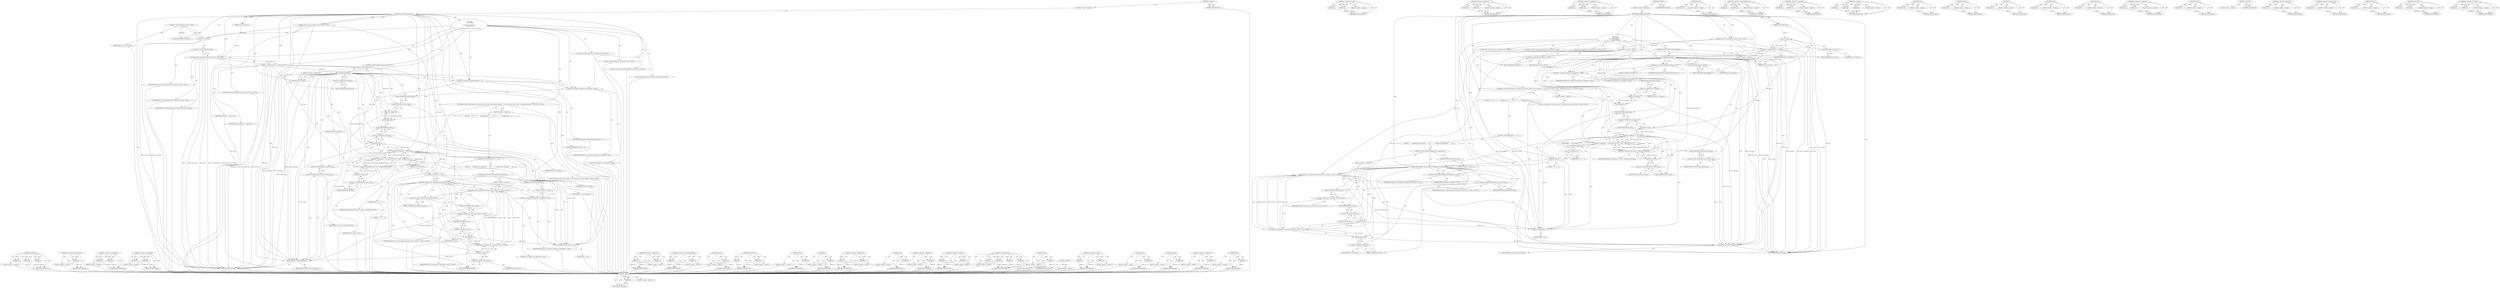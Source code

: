 digraph "rend" {
vulnerable_210 [label=<(METHOD,base)>];
vulnerable_211 [label=<(PARAM,p1)>];
vulnerable_212 [label=<(BLOCK,&lt;empty&gt;,&lt;empty&gt;)>];
vulnerable_213 [label=<(METHOD_RETURN,ANY)>];
vulnerable_190 [label=<(METHOD,&lt;operator&gt;.equals)>];
vulnerable_191 [label=<(PARAM,p1)>];
vulnerable_192 [label=<(PARAM,p2)>];
vulnerable_193 [label=<(BLOCK,&lt;empty&gt;,&lt;empty&gt;)>];
vulnerable_194 [label=<(METHOD_RETURN,ANY)>];
vulnerable_146 [label=<(METHOD,&lt;operator&gt;.fieldAccess)>];
vulnerable_147 [label=<(PARAM,p1)>];
vulnerable_148 [label=<(PARAM,p2)>];
vulnerable_149 [label=<(BLOCK,&lt;empty&gt;,&lt;empty&gt;)>];
vulnerable_150 [label=<(METHOD_RETURN,ANY)>];
vulnerable_168 [label=<(METHOD,&lt;operator&gt;.notEquals)>];
vulnerable_169 [label=<(PARAM,p1)>];
vulnerable_170 [label=<(PARAM,p2)>];
vulnerable_171 [label=<(BLOCK,&lt;empty&gt;,&lt;empty&gt;)>];
vulnerable_172 [label=<(METHOD_RETURN,ANY)>];
vulnerable_6 [label=<(METHOD,&lt;global&gt;)<SUB>1</SUB>>];
vulnerable_7 [label=<(BLOCK,&lt;empty&gt;,&lt;empty&gt;)<SUB>1</SUB>>];
vulnerable_8 [label=<(METHOD,GenerateHostsToCheck)<SUB>1</SUB>>];
vulnerable_9 [label=<(PARAM,const GURL&amp; url)<SUB>1</SUB>>];
vulnerable_10 [label="<(PARAM,std::vector&lt;std::string&gt;* hosts)<SUB>1</SUB>>"];
vulnerable_11 [label="<(BLOCK,{
   hosts-&gt;clear();
  const std::string host =...,{
   hosts-&gt;clear();
  const std::string host =...)<SUB>1</SUB>>"];
vulnerable_12 [label=<(clear,hosts-&gt;clear())<SUB>2</SUB>>];
vulnerable_13 [label=<(&lt;operator&gt;.indirectFieldAccess,hosts-&gt;clear)<SUB>2</SUB>>];
vulnerable_14 [label=<(IDENTIFIER,hosts,hosts-&gt;clear())<SUB>2</SUB>>];
vulnerable_15 [label=<(FIELD_IDENTIFIER,clear,clear)<SUB>2</SUB>>];
vulnerable_16 [label="<(LOCAL,const std.string host: std.string)<SUB>3</SUB>>"];
vulnerable_17 [label=<(&lt;operator&gt;.assignment,host = url.host())<SUB>3</SUB>>];
vulnerable_18 [label=<(IDENTIFIER,host,host = url.host())<SUB>3</SUB>>];
vulnerable_19 [label=<(host,url.host())<SUB>3</SUB>>];
vulnerable_20 [label=<(&lt;operator&gt;.fieldAccess,url.host)<SUB>3</SUB>>];
vulnerable_21 [label=<(IDENTIFIER,url,url.host())<SUB>3</SUB>>];
vulnerable_22 [label=<(FIELD_IDENTIFIER,host,host)<SUB>3</SUB>>];
vulnerable_23 [label=<(CONTROL_STRUCTURE,IF,if (host.empty()))<SUB>4</SUB>>];
vulnerable_24 [label=<(empty,host.empty())<SUB>4</SUB>>];
vulnerable_25 [label=<(&lt;operator&gt;.fieldAccess,host.empty)<SUB>4</SUB>>];
vulnerable_26 [label=<(IDENTIFIER,host,host.empty())<SUB>4</SUB>>];
vulnerable_27 [label=<(FIELD_IDENTIFIER,empty,empty)<SUB>4</SUB>>];
vulnerable_28 [label=<(BLOCK,&lt;empty&gt;,&lt;empty&gt;)<SUB>5</SUB>>];
vulnerable_29 [label=<(RETURN,return;,return;)<SUB>5</SUB>>];
vulnerable_30 [label="<(LOCAL,const size_t kMaxHostsToCheck: size_t)<SUB>7</SUB>>"];
vulnerable_31 [label=<(&lt;operator&gt;.assignment,kMaxHostsToCheck = 4)<SUB>7</SUB>>];
vulnerable_32 [label=<(IDENTIFIER,kMaxHostsToCheck,kMaxHostsToCheck = 4)<SUB>7</SUB>>];
vulnerable_33 [label=<(LITERAL,4,kMaxHostsToCheck = 4)<SUB>7</SUB>>];
vulnerable_34 [label="<(LOCAL,bool skipped_last_component: bool)<SUB>8</SUB>>"];
vulnerable_35 [label=<(&lt;operator&gt;.assignment,skipped_last_component = false)<SUB>8</SUB>>];
vulnerable_36 [label=<(IDENTIFIER,skipped_last_component,skipped_last_component = false)<SUB>8</SUB>>];
vulnerable_37 [label=<(LITERAL,false,skipped_last_component = false)<SUB>8</SUB>>];
vulnerable_38 [label="<(CONTROL_STRUCTURE,FOR,for (std::string::const_reverse_iterator i(host.rbegin());i != host.rend() &amp;&amp; hosts-&gt;size() &lt; kMaxHostsToCheck;++i))<SUB>9</SUB>>"];
vulnerable_39 [label=<(BLOCK,&lt;empty&gt;,&lt;empty&gt;)<SUB>9</SUB>>];
vulnerable_40 [label="<(LOCAL,std.string.const_reverse_iterator i: std.string.const_reverse_iterator)<SUB>9</SUB>>"];
vulnerable_41 [label=<(i,i(host.rbegin()))<SUB>9</SUB>>];
vulnerable_42 [label=<(rbegin,host.rbegin())<SUB>9</SUB>>];
vulnerable_43 [label=<(&lt;operator&gt;.fieldAccess,host.rbegin)<SUB>9</SUB>>];
vulnerable_44 [label=<(IDENTIFIER,host,host.rbegin())<SUB>9</SUB>>];
vulnerable_45 [label=<(FIELD_IDENTIFIER,rbegin,rbegin)<SUB>9</SUB>>];
vulnerable_46 [label=<(&lt;operator&gt;.logicalAnd,i != host.rend() &amp;&amp; hosts-&gt;size() &lt; kMaxHostsTo...)<SUB>10</SUB>>];
vulnerable_47 [label=<(&lt;operator&gt;.notEquals,i != host.rend())<SUB>10</SUB>>];
vulnerable_48 [label=<(IDENTIFIER,i,i != host.rend())<SUB>10</SUB>>];
vulnerable_49 [label=<(rend,host.rend())<SUB>10</SUB>>];
vulnerable_50 [label=<(&lt;operator&gt;.fieldAccess,host.rend)<SUB>10</SUB>>];
vulnerable_51 [label=<(IDENTIFIER,host,host.rend())<SUB>10</SUB>>];
vulnerable_52 [label=<(FIELD_IDENTIFIER,rend,rend)<SUB>10</SUB>>];
vulnerable_53 [label=<(&lt;operator&gt;.lessThan,hosts-&gt;size() &lt; kMaxHostsToCheck)<SUB>10</SUB>>];
vulnerable_54 [label=<(size,hosts-&gt;size())<SUB>10</SUB>>];
vulnerable_55 [label=<(&lt;operator&gt;.indirectFieldAccess,hosts-&gt;size)<SUB>10</SUB>>];
vulnerable_56 [label=<(IDENTIFIER,hosts,hosts-&gt;size())<SUB>10</SUB>>];
vulnerable_57 [label=<(FIELD_IDENTIFIER,size,size)<SUB>10</SUB>>];
vulnerable_58 [label=<(IDENTIFIER,kMaxHostsToCheck,hosts-&gt;size() &lt; kMaxHostsToCheck)<SUB>10</SUB>>];
vulnerable_59 [label=<(&lt;operator&gt;.preIncrement,++i)<SUB>10</SUB>>];
vulnerable_60 [label=<(IDENTIFIER,i,++i)<SUB>10</SUB>>];
vulnerable_61 [label=<(BLOCK,{
    if (*i == '.') {
      if (skipped_last_c...,{
    if (*i == '.') {
      if (skipped_last_c...)<SUB>10</SUB>>];
vulnerable_62 [label=<(CONTROL_STRUCTURE,IF,if (*i == '.'))<SUB>11</SUB>>];
vulnerable_63 [label=<(&lt;operator&gt;.equals,*i == '.')<SUB>11</SUB>>];
vulnerable_64 [label=<(&lt;operator&gt;.indirection,*i)<SUB>11</SUB>>];
vulnerable_65 [label=<(IDENTIFIER,i,*i == '.')<SUB>11</SUB>>];
vulnerable_66 [label=<(LITERAL,'.',*i == '.')<SUB>11</SUB>>];
vulnerable_67 [label=<(BLOCK,{
      if (skipped_last_component)
        hos...,{
      if (skipped_last_component)
        hos...)<SUB>11</SUB>>];
vulnerable_68 [label=<(CONTROL_STRUCTURE,IF,if (skipped_last_component))<SUB>12</SUB>>];
vulnerable_69 [label=<(IDENTIFIER,skipped_last_component,if (skipped_last_component))<SUB>12</SUB>>];
vulnerable_70 [label=<(BLOCK,&lt;empty&gt;,&lt;empty&gt;)<SUB>13</SUB>>];
vulnerable_71 [label="<(push_back,hosts-&gt;push_back(std::string(i.base(), host.end...)<SUB>13</SUB>>"];
vulnerable_72 [label=<(&lt;operator&gt;.indirectFieldAccess,hosts-&gt;push_back)<SUB>13</SUB>>];
vulnerable_73 [label="<(IDENTIFIER,hosts,hosts-&gt;push_back(std::string(i.base(), host.end...)<SUB>13</SUB>>"];
vulnerable_74 [label=<(FIELD_IDENTIFIER,push_back,push_back)<SUB>13</SUB>>];
vulnerable_75 [label="<(std.string,std::string(i.base(), host.end()))<SUB>13</SUB>>"];
vulnerable_76 [label="<(&lt;operator&gt;.fieldAccess,std::string)<SUB>13</SUB>>"];
vulnerable_77 [label="<(IDENTIFIER,std,std::string(i.base(), host.end()))<SUB>13</SUB>>"];
vulnerable_78 [label=<(FIELD_IDENTIFIER,string,string)<SUB>13</SUB>>];
vulnerable_79 [label=<(base,i.base())<SUB>13</SUB>>];
vulnerable_80 [label=<(&lt;operator&gt;.fieldAccess,i.base)<SUB>13</SUB>>];
vulnerable_81 [label=<(IDENTIFIER,i,i.base())<SUB>13</SUB>>];
vulnerable_82 [label=<(FIELD_IDENTIFIER,base,base)<SUB>13</SUB>>];
vulnerable_83 [label=<(end,host.end())<SUB>13</SUB>>];
vulnerable_84 [label=<(&lt;operator&gt;.fieldAccess,host.end)<SUB>13</SUB>>];
vulnerable_85 [label=<(IDENTIFIER,host,host.end())<SUB>13</SUB>>];
vulnerable_86 [label=<(FIELD_IDENTIFIER,end,end)<SUB>13</SUB>>];
vulnerable_87 [label=<(CONTROL_STRUCTURE,ELSE,else)<SUB>15</SUB>>];
vulnerable_88 [label=<(BLOCK,&lt;empty&gt;,&lt;empty&gt;)<SUB>15</SUB>>];
vulnerable_89 [label=<(&lt;operator&gt;.assignment,skipped_last_component = true)<SUB>15</SUB>>];
vulnerable_90 [label=<(IDENTIFIER,skipped_last_component,skipped_last_component = true)<SUB>15</SUB>>];
vulnerable_91 [label=<(LITERAL,true,skipped_last_component = true)<SUB>15</SUB>>];
vulnerable_92 [label=<(push_back,hosts-&gt;push_back(host))<SUB>18</SUB>>];
vulnerable_93 [label=<(&lt;operator&gt;.indirectFieldAccess,hosts-&gt;push_back)<SUB>18</SUB>>];
vulnerable_94 [label=<(IDENTIFIER,hosts,hosts-&gt;push_back(host))<SUB>18</SUB>>];
vulnerable_95 [label=<(FIELD_IDENTIFIER,push_back,push_back)<SUB>18</SUB>>];
vulnerable_96 [label=<(IDENTIFIER,host,hosts-&gt;push_back(host))<SUB>18</SUB>>];
vulnerable_97 [label=<(METHOD_RETURN,void)<SUB>1</SUB>>];
vulnerable_99 [label=<(METHOD_RETURN,ANY)<SUB>1</SUB>>];
vulnerable_173 [label=<(METHOD,rend)>];
vulnerable_174 [label=<(PARAM,p1)>];
vulnerable_175 [label=<(BLOCK,&lt;empty&gt;,&lt;empty&gt;)>];
vulnerable_176 [label=<(METHOD_RETURN,ANY)>];
vulnerable_132 [label=<(METHOD,&lt;operator&gt;.indirectFieldAccess)>];
vulnerable_133 [label=<(PARAM,p1)>];
vulnerable_134 [label=<(PARAM,p2)>];
vulnerable_135 [label=<(BLOCK,&lt;empty&gt;,&lt;empty&gt;)>];
vulnerable_136 [label=<(METHOD_RETURN,ANY)>];
vulnerable_163 [label=<(METHOD,&lt;operator&gt;.logicalAnd)>];
vulnerable_164 [label=<(PARAM,p1)>];
vulnerable_165 [label=<(PARAM,p2)>];
vulnerable_166 [label=<(BLOCK,&lt;empty&gt;,&lt;empty&gt;)>];
vulnerable_167 [label=<(METHOD_RETURN,ANY)>];
vulnerable_204 [label=<(METHOD,std.string)>];
vulnerable_205 [label=<(PARAM,p1)>];
vulnerable_206 [label=<(PARAM,p2)>];
vulnerable_207 [label=<(PARAM,p3)>];
vulnerable_208 [label=<(BLOCK,&lt;empty&gt;,&lt;empty&gt;)>];
vulnerable_209 [label=<(METHOD_RETURN,ANY)>];
vulnerable_214 [label=<(METHOD,end)>];
vulnerable_215 [label=<(PARAM,p1)>];
vulnerable_216 [label=<(BLOCK,&lt;empty&gt;,&lt;empty&gt;)>];
vulnerable_217 [label=<(METHOD_RETURN,ANY)>];
vulnerable_159 [label=<(METHOD,rbegin)>];
vulnerable_160 [label=<(PARAM,p1)>];
vulnerable_161 [label=<(BLOCK,&lt;empty&gt;,&lt;empty&gt;)>];
vulnerable_162 [label=<(METHOD_RETURN,ANY)>];
vulnerable_155 [label=<(METHOD,i)>];
vulnerable_156 [label=<(PARAM,p1)>];
vulnerable_157 [label=<(BLOCK,&lt;empty&gt;,&lt;empty&gt;)>];
vulnerable_158 [label=<(METHOD_RETURN,ANY)>];
vulnerable_142 [label=<(METHOD,host)>];
vulnerable_143 [label=<(PARAM,p1)>];
vulnerable_144 [label=<(BLOCK,&lt;empty&gt;,&lt;empty&gt;)>];
vulnerable_145 [label=<(METHOD_RETURN,ANY)>];
vulnerable_182 [label=<(METHOD,size)>];
vulnerable_183 [label=<(PARAM,p1)>];
vulnerable_184 [label=<(BLOCK,&lt;empty&gt;,&lt;empty&gt;)>];
vulnerable_185 [label=<(METHOD_RETURN,ANY)>];
vulnerable_137 [label=<(METHOD,&lt;operator&gt;.assignment)>];
vulnerable_138 [label=<(PARAM,p1)>];
vulnerable_139 [label=<(PARAM,p2)>];
vulnerable_140 [label=<(BLOCK,&lt;empty&gt;,&lt;empty&gt;)>];
vulnerable_141 [label=<(METHOD_RETURN,ANY)>];
vulnerable_128 [label=<(METHOD,clear)>];
vulnerable_129 [label=<(PARAM,p1)>];
vulnerable_130 [label=<(BLOCK,&lt;empty&gt;,&lt;empty&gt;)>];
vulnerable_131 [label=<(METHOD_RETURN,ANY)>];
vulnerable_122 [label=<(METHOD,&lt;global&gt;)<SUB>1</SUB>>];
vulnerable_123 [label=<(BLOCK,&lt;empty&gt;,&lt;empty&gt;)>];
vulnerable_124 [label=<(METHOD_RETURN,ANY)>];
vulnerable_195 [label=<(METHOD,&lt;operator&gt;.indirection)>];
vulnerable_196 [label=<(PARAM,p1)>];
vulnerable_197 [label=<(BLOCK,&lt;empty&gt;,&lt;empty&gt;)>];
vulnerable_198 [label=<(METHOD_RETURN,ANY)>];
vulnerable_186 [label=<(METHOD,&lt;operator&gt;.preIncrement)>];
vulnerable_187 [label=<(PARAM,p1)>];
vulnerable_188 [label=<(BLOCK,&lt;empty&gt;,&lt;empty&gt;)>];
vulnerable_189 [label=<(METHOD_RETURN,ANY)>];
vulnerable_151 [label=<(METHOD,empty)>];
vulnerable_152 [label=<(PARAM,p1)>];
vulnerable_153 [label=<(BLOCK,&lt;empty&gt;,&lt;empty&gt;)>];
vulnerable_154 [label=<(METHOD_RETURN,ANY)>];
vulnerable_199 [label=<(METHOD,push_back)>];
vulnerable_200 [label=<(PARAM,p1)>];
vulnerable_201 [label=<(PARAM,p2)>];
vulnerable_202 [label=<(BLOCK,&lt;empty&gt;,&lt;empty&gt;)>];
vulnerable_203 [label=<(METHOD_RETURN,ANY)>];
vulnerable_177 [label=<(METHOD,&lt;operator&gt;.lessThan)>];
vulnerable_178 [label=<(PARAM,p1)>];
vulnerable_179 [label=<(PARAM,p2)>];
vulnerable_180 [label=<(BLOCK,&lt;empty&gt;,&lt;empty&gt;)>];
vulnerable_181 [label=<(METHOD_RETURN,ANY)>];
fixed_215 [label=<(METHOD,std.string)>];
fixed_216 [label=<(PARAM,p1)>];
fixed_217 [label=<(PARAM,p2)>];
fixed_218 [label=<(PARAM,p3)>];
fixed_219 [label=<(BLOCK,&lt;empty&gt;,&lt;empty&gt;)>];
fixed_220 [label=<(METHOD_RETURN,ANY)>];
fixed_197 [label=<(METHOD,&lt;operator&gt;.preIncrement)>];
fixed_198 [label=<(PARAM,p1)>];
fixed_199 [label=<(BLOCK,&lt;empty&gt;,&lt;empty&gt;)>];
fixed_200 [label=<(METHOD_RETURN,ANY)>];
fixed_152 [label=<(METHOD,&lt;operator&gt;.assignment)>];
fixed_153 [label=<(PARAM,p1)>];
fixed_154 [label=<(PARAM,p2)>];
fixed_155 [label=<(BLOCK,&lt;empty&gt;,&lt;empty&gt;)>];
fixed_156 [label=<(METHOD_RETURN,ANY)>];
fixed_174 [label=<(METHOD,&lt;operator&gt;.logicalAnd)>];
fixed_175 [label=<(PARAM,p1)>];
fixed_176 [label=<(PARAM,p2)>];
fixed_177 [label=<(BLOCK,&lt;empty&gt;,&lt;empty&gt;)>];
fixed_178 [label=<(METHOD_RETURN,ANY)>];
fixed_6 [label=<(METHOD,&lt;global&gt;)<SUB>1</SUB>>];
fixed_7 [label=<(BLOCK,&lt;empty&gt;,&lt;empty&gt;)<SUB>1</SUB>>];
fixed_8 [label=<(METHOD,GenerateHostsToCheck)<SUB>1</SUB>>];
fixed_9 [label=<(PARAM,const GURL&amp; url)<SUB>1</SUB>>];
fixed_10 [label="<(PARAM,std::vector&lt;std::string&gt;* hosts)<SUB>1</SUB>>"];
fixed_11 [label="<(BLOCK,{
   hosts-&gt;clear();

  std::string canon_host;...,{
   hosts-&gt;clear();

  std::string canon_host;...)<SUB>1</SUB>>"];
fixed_12 [label=<(clear,hosts-&gt;clear())<SUB>2</SUB>>];
fixed_13 [label=<(&lt;operator&gt;.indirectFieldAccess,hosts-&gt;clear)<SUB>2</SUB>>];
fixed_14 [label=<(IDENTIFIER,hosts,hosts-&gt;clear())<SUB>2</SUB>>];
fixed_15 [label=<(FIELD_IDENTIFIER,clear,clear)<SUB>2</SUB>>];
fixed_16 [label="<(LOCAL,std.string canon_host: std.string)<SUB>4</SUB>>"];
fixed_17 [label=<(CanonicalizeUrl,CanonicalizeUrl(url, &amp;canon_host, NULL, NULL))<SUB>5</SUB>>];
fixed_18 [label=<(IDENTIFIER,url,CanonicalizeUrl(url, &amp;canon_host, NULL, NULL))<SUB>5</SUB>>];
fixed_19 [label=<(&lt;operator&gt;.addressOf,&amp;canon_host)<SUB>5</SUB>>];
fixed_20 [label=<(IDENTIFIER,canon_host,CanonicalizeUrl(url, &amp;canon_host, NULL, NULL))<SUB>5</SUB>>];
fixed_21 [label=<(IDENTIFIER,NULL,CanonicalizeUrl(url, &amp;canon_host, NULL, NULL))<SUB>5</SUB>>];
fixed_22 [label=<(IDENTIFIER,NULL,CanonicalizeUrl(url, &amp;canon_host, NULL, NULL))<SUB>5</SUB>>];
fixed_23 [label="<(LOCAL,const std.string host: std.string)<SUB>7</SUB>>"];
fixed_24 [label=<(&lt;operator&gt;.assignment,host = canon_host)<SUB>7</SUB>>];
fixed_25 [label=<(IDENTIFIER,host,host = canon_host)<SUB>7</SUB>>];
fixed_26 [label=<(IDENTIFIER,canon_host,host = canon_host)<SUB>7</SUB>>];
fixed_27 [label=<(CONTROL_STRUCTURE,IF,if (host.empty()))<SUB>8</SUB>>];
fixed_28 [label=<(empty,host.empty())<SUB>8</SUB>>];
fixed_29 [label=<(&lt;operator&gt;.fieldAccess,host.empty)<SUB>8</SUB>>];
fixed_30 [label=<(IDENTIFIER,host,host.empty())<SUB>8</SUB>>];
fixed_31 [label=<(FIELD_IDENTIFIER,empty,empty)<SUB>8</SUB>>];
fixed_32 [label=<(BLOCK,&lt;empty&gt;,&lt;empty&gt;)<SUB>9</SUB>>];
fixed_33 [label=<(RETURN,return;,return;)<SUB>9</SUB>>];
fixed_34 [label="<(LOCAL,const size_t kMaxHostsToCheck: size_t)<SUB>11</SUB>>"];
fixed_35 [label=<(&lt;operator&gt;.assignment,kMaxHostsToCheck = 4)<SUB>11</SUB>>];
fixed_36 [label=<(IDENTIFIER,kMaxHostsToCheck,kMaxHostsToCheck = 4)<SUB>11</SUB>>];
fixed_37 [label=<(LITERAL,4,kMaxHostsToCheck = 4)<SUB>11</SUB>>];
fixed_38 [label="<(LOCAL,bool skipped_last_component: bool)<SUB>12</SUB>>"];
fixed_39 [label=<(&lt;operator&gt;.assignment,skipped_last_component = false)<SUB>12</SUB>>];
fixed_40 [label=<(IDENTIFIER,skipped_last_component,skipped_last_component = false)<SUB>12</SUB>>];
fixed_41 [label=<(LITERAL,false,skipped_last_component = false)<SUB>12</SUB>>];
fixed_42 [label="<(CONTROL_STRUCTURE,FOR,for (std::string::const_reverse_iterator i(host.rbegin());i != host.rend() &amp;&amp; hosts-&gt;size() &lt; kMaxHostsToCheck;++i))<SUB>13</SUB>>"];
fixed_43 [label=<(BLOCK,&lt;empty&gt;,&lt;empty&gt;)<SUB>13</SUB>>];
fixed_44 [label="<(LOCAL,std.string.const_reverse_iterator i: std.string.const_reverse_iterator)<SUB>13</SUB>>"];
fixed_45 [label=<(i,i(host.rbegin()))<SUB>13</SUB>>];
fixed_46 [label=<(rbegin,host.rbegin())<SUB>13</SUB>>];
fixed_47 [label=<(&lt;operator&gt;.fieldAccess,host.rbegin)<SUB>13</SUB>>];
fixed_48 [label=<(IDENTIFIER,host,host.rbegin())<SUB>13</SUB>>];
fixed_49 [label=<(FIELD_IDENTIFIER,rbegin,rbegin)<SUB>13</SUB>>];
fixed_50 [label=<(&lt;operator&gt;.logicalAnd,i != host.rend() &amp;&amp; hosts-&gt;size() &lt; kMaxHostsTo...)<SUB>14</SUB>>];
fixed_51 [label=<(&lt;operator&gt;.notEquals,i != host.rend())<SUB>14</SUB>>];
fixed_52 [label=<(IDENTIFIER,i,i != host.rend())<SUB>14</SUB>>];
fixed_53 [label=<(rend,host.rend())<SUB>14</SUB>>];
fixed_54 [label=<(&lt;operator&gt;.fieldAccess,host.rend)<SUB>14</SUB>>];
fixed_55 [label=<(IDENTIFIER,host,host.rend())<SUB>14</SUB>>];
fixed_56 [label=<(FIELD_IDENTIFIER,rend,rend)<SUB>14</SUB>>];
fixed_57 [label=<(&lt;operator&gt;.lessThan,hosts-&gt;size() &lt; kMaxHostsToCheck)<SUB>14</SUB>>];
fixed_58 [label=<(size,hosts-&gt;size())<SUB>14</SUB>>];
fixed_59 [label=<(&lt;operator&gt;.indirectFieldAccess,hosts-&gt;size)<SUB>14</SUB>>];
fixed_60 [label=<(IDENTIFIER,hosts,hosts-&gt;size())<SUB>14</SUB>>];
fixed_61 [label=<(FIELD_IDENTIFIER,size,size)<SUB>14</SUB>>];
fixed_62 [label=<(IDENTIFIER,kMaxHostsToCheck,hosts-&gt;size() &lt; kMaxHostsToCheck)<SUB>14</SUB>>];
fixed_63 [label=<(&lt;operator&gt;.preIncrement,++i)<SUB>14</SUB>>];
fixed_64 [label=<(IDENTIFIER,i,++i)<SUB>14</SUB>>];
fixed_65 [label=<(BLOCK,{
    if (*i == '.') {
      if (skipped_last_c...,{
    if (*i == '.') {
      if (skipped_last_c...)<SUB>14</SUB>>];
fixed_66 [label=<(CONTROL_STRUCTURE,IF,if (*i == '.'))<SUB>15</SUB>>];
fixed_67 [label=<(&lt;operator&gt;.equals,*i == '.')<SUB>15</SUB>>];
fixed_68 [label=<(&lt;operator&gt;.indirection,*i)<SUB>15</SUB>>];
fixed_69 [label=<(IDENTIFIER,i,*i == '.')<SUB>15</SUB>>];
fixed_70 [label=<(LITERAL,'.',*i == '.')<SUB>15</SUB>>];
fixed_71 [label=<(BLOCK,{
      if (skipped_last_component)
        hos...,{
      if (skipped_last_component)
        hos...)<SUB>15</SUB>>];
fixed_72 [label=<(CONTROL_STRUCTURE,IF,if (skipped_last_component))<SUB>16</SUB>>];
fixed_73 [label=<(IDENTIFIER,skipped_last_component,if (skipped_last_component))<SUB>16</SUB>>];
fixed_74 [label=<(BLOCK,&lt;empty&gt;,&lt;empty&gt;)<SUB>17</SUB>>];
fixed_75 [label="<(push_back,hosts-&gt;push_back(std::string(i.base(), host.end...)<SUB>17</SUB>>"];
fixed_76 [label=<(&lt;operator&gt;.indirectFieldAccess,hosts-&gt;push_back)<SUB>17</SUB>>];
fixed_77 [label="<(IDENTIFIER,hosts,hosts-&gt;push_back(std::string(i.base(), host.end...)<SUB>17</SUB>>"];
fixed_78 [label=<(FIELD_IDENTIFIER,push_back,push_back)<SUB>17</SUB>>];
fixed_79 [label="<(std.string,std::string(i.base(), host.end()))<SUB>17</SUB>>"];
fixed_80 [label="<(&lt;operator&gt;.fieldAccess,std::string)<SUB>17</SUB>>"];
fixed_81 [label="<(IDENTIFIER,std,std::string(i.base(), host.end()))<SUB>17</SUB>>"];
fixed_82 [label=<(FIELD_IDENTIFIER,string,string)<SUB>17</SUB>>];
fixed_83 [label=<(base,i.base())<SUB>17</SUB>>];
fixed_84 [label=<(&lt;operator&gt;.fieldAccess,i.base)<SUB>17</SUB>>];
fixed_85 [label=<(IDENTIFIER,i,i.base())<SUB>17</SUB>>];
fixed_86 [label=<(FIELD_IDENTIFIER,base,base)<SUB>17</SUB>>];
fixed_87 [label=<(end,host.end())<SUB>17</SUB>>];
fixed_88 [label=<(&lt;operator&gt;.fieldAccess,host.end)<SUB>17</SUB>>];
fixed_89 [label=<(IDENTIFIER,host,host.end())<SUB>17</SUB>>];
fixed_90 [label=<(FIELD_IDENTIFIER,end,end)<SUB>17</SUB>>];
fixed_91 [label=<(CONTROL_STRUCTURE,ELSE,else)<SUB>19</SUB>>];
fixed_92 [label=<(BLOCK,&lt;empty&gt;,&lt;empty&gt;)<SUB>19</SUB>>];
fixed_93 [label=<(&lt;operator&gt;.assignment,skipped_last_component = true)<SUB>19</SUB>>];
fixed_94 [label=<(IDENTIFIER,skipped_last_component,skipped_last_component = true)<SUB>19</SUB>>];
fixed_95 [label=<(LITERAL,true,skipped_last_component = true)<SUB>19</SUB>>];
fixed_96 [label=<(push_back,hosts-&gt;push_back(host))<SUB>22</SUB>>];
fixed_97 [label=<(&lt;operator&gt;.indirectFieldAccess,hosts-&gt;push_back)<SUB>22</SUB>>];
fixed_98 [label=<(IDENTIFIER,hosts,hosts-&gt;push_back(host))<SUB>22</SUB>>];
fixed_99 [label=<(FIELD_IDENTIFIER,push_back,push_back)<SUB>22</SUB>>];
fixed_100 [label=<(IDENTIFIER,host,hosts-&gt;push_back(host))<SUB>22</SUB>>];
fixed_101 [label=<(METHOD_RETURN,void)<SUB>1</SUB>>];
fixed_103 [label=<(METHOD_RETURN,ANY)<SUB>1</SUB>>];
fixed_179 [label=<(METHOD,&lt;operator&gt;.notEquals)>];
fixed_180 [label=<(PARAM,p1)>];
fixed_181 [label=<(PARAM,p2)>];
fixed_182 [label=<(BLOCK,&lt;empty&gt;,&lt;empty&gt;)>];
fixed_183 [label=<(METHOD_RETURN,ANY)>];
fixed_136 [label=<(METHOD,&lt;operator&gt;.indirectFieldAccess)>];
fixed_137 [label=<(PARAM,p1)>];
fixed_138 [label=<(PARAM,p2)>];
fixed_139 [label=<(BLOCK,&lt;empty&gt;,&lt;empty&gt;)>];
fixed_140 [label=<(METHOD_RETURN,ANY)>];
fixed_170 [label=<(METHOD,rbegin)>];
fixed_171 [label=<(PARAM,p1)>];
fixed_172 [label=<(BLOCK,&lt;empty&gt;,&lt;empty&gt;)>];
fixed_173 [label=<(METHOD_RETURN,ANY)>];
fixed_210 [label=<(METHOD,push_back)>];
fixed_211 [label=<(PARAM,p1)>];
fixed_212 [label=<(PARAM,p2)>];
fixed_213 [label=<(BLOCK,&lt;empty&gt;,&lt;empty&gt;)>];
fixed_214 [label=<(METHOD_RETURN,ANY)>];
fixed_221 [label=<(METHOD,base)>];
fixed_222 [label=<(PARAM,p1)>];
fixed_223 [label=<(BLOCK,&lt;empty&gt;,&lt;empty&gt;)>];
fixed_224 [label=<(METHOD_RETURN,ANY)>];
fixed_166 [label=<(METHOD,i)>];
fixed_167 [label=<(PARAM,p1)>];
fixed_168 [label=<(BLOCK,&lt;empty&gt;,&lt;empty&gt;)>];
fixed_169 [label=<(METHOD_RETURN,ANY)>];
fixed_161 [label=<(METHOD,&lt;operator&gt;.fieldAccess)>];
fixed_162 [label=<(PARAM,p1)>];
fixed_163 [label=<(PARAM,p2)>];
fixed_164 [label=<(BLOCK,&lt;empty&gt;,&lt;empty&gt;)>];
fixed_165 [label=<(METHOD_RETURN,ANY)>];
fixed_225 [label=<(METHOD,end)>];
fixed_226 [label=<(PARAM,p1)>];
fixed_227 [label=<(BLOCK,&lt;empty&gt;,&lt;empty&gt;)>];
fixed_228 [label=<(METHOD_RETURN,ANY)>];
fixed_148 [label=<(METHOD,&lt;operator&gt;.addressOf)>];
fixed_149 [label=<(PARAM,p1)>];
fixed_150 [label=<(BLOCK,&lt;empty&gt;,&lt;empty&gt;)>];
fixed_151 [label=<(METHOD_RETURN,ANY)>];
fixed_188 [label=<(METHOD,&lt;operator&gt;.lessThan)>];
fixed_189 [label=<(PARAM,p1)>];
fixed_190 [label=<(PARAM,p2)>];
fixed_191 [label=<(BLOCK,&lt;empty&gt;,&lt;empty&gt;)>];
fixed_192 [label=<(METHOD_RETURN,ANY)>];
fixed_141 [label=<(METHOD,CanonicalizeUrl)>];
fixed_142 [label=<(PARAM,p1)>];
fixed_143 [label=<(PARAM,p2)>];
fixed_144 [label=<(PARAM,p3)>];
fixed_145 [label=<(PARAM,p4)>];
fixed_146 [label=<(BLOCK,&lt;empty&gt;,&lt;empty&gt;)>];
fixed_147 [label=<(METHOD_RETURN,ANY)>];
fixed_132 [label=<(METHOD,clear)>];
fixed_133 [label=<(PARAM,p1)>];
fixed_134 [label=<(BLOCK,&lt;empty&gt;,&lt;empty&gt;)>];
fixed_135 [label=<(METHOD_RETURN,ANY)>];
fixed_126 [label=<(METHOD,&lt;global&gt;)<SUB>1</SUB>>];
fixed_127 [label=<(BLOCK,&lt;empty&gt;,&lt;empty&gt;)>];
fixed_128 [label=<(METHOD_RETURN,ANY)>];
fixed_201 [label=<(METHOD,&lt;operator&gt;.equals)>];
fixed_202 [label=<(PARAM,p1)>];
fixed_203 [label=<(PARAM,p2)>];
fixed_204 [label=<(BLOCK,&lt;empty&gt;,&lt;empty&gt;)>];
fixed_205 [label=<(METHOD_RETURN,ANY)>];
fixed_193 [label=<(METHOD,size)>];
fixed_194 [label=<(PARAM,p1)>];
fixed_195 [label=<(BLOCK,&lt;empty&gt;,&lt;empty&gt;)>];
fixed_196 [label=<(METHOD_RETURN,ANY)>];
fixed_157 [label=<(METHOD,empty)>];
fixed_158 [label=<(PARAM,p1)>];
fixed_159 [label=<(BLOCK,&lt;empty&gt;,&lt;empty&gt;)>];
fixed_160 [label=<(METHOD_RETURN,ANY)>];
fixed_206 [label=<(METHOD,&lt;operator&gt;.indirection)>];
fixed_207 [label=<(PARAM,p1)>];
fixed_208 [label=<(BLOCK,&lt;empty&gt;,&lt;empty&gt;)>];
fixed_209 [label=<(METHOD_RETURN,ANY)>];
fixed_184 [label=<(METHOD,rend)>];
fixed_185 [label=<(PARAM,p1)>];
fixed_186 [label=<(BLOCK,&lt;empty&gt;,&lt;empty&gt;)>];
fixed_187 [label=<(METHOD_RETURN,ANY)>];
vulnerable_210 -> vulnerable_211  [key=0, label="AST: "];
vulnerable_210 -> vulnerable_211  [key=1, label="DDG: "];
vulnerable_210 -> vulnerable_212  [key=0, label="AST: "];
vulnerable_210 -> vulnerable_213  [key=0, label="AST: "];
vulnerable_210 -> vulnerable_213  [key=1, label="CFG: "];
vulnerable_211 -> vulnerable_213  [key=0, label="DDG: p1"];
vulnerable_190 -> vulnerable_191  [key=0, label="AST: "];
vulnerable_190 -> vulnerable_191  [key=1, label="DDG: "];
vulnerable_190 -> vulnerable_193  [key=0, label="AST: "];
vulnerable_190 -> vulnerable_192  [key=0, label="AST: "];
vulnerable_190 -> vulnerable_192  [key=1, label="DDG: "];
vulnerable_190 -> vulnerable_194  [key=0, label="AST: "];
vulnerable_190 -> vulnerable_194  [key=1, label="CFG: "];
vulnerable_191 -> vulnerable_194  [key=0, label="DDG: p1"];
vulnerable_192 -> vulnerable_194  [key=0, label="DDG: p2"];
vulnerable_146 -> vulnerable_147  [key=0, label="AST: "];
vulnerable_146 -> vulnerable_147  [key=1, label="DDG: "];
vulnerable_146 -> vulnerable_149  [key=0, label="AST: "];
vulnerable_146 -> vulnerable_148  [key=0, label="AST: "];
vulnerable_146 -> vulnerable_148  [key=1, label="DDG: "];
vulnerable_146 -> vulnerable_150  [key=0, label="AST: "];
vulnerable_146 -> vulnerable_150  [key=1, label="CFG: "];
vulnerable_147 -> vulnerable_150  [key=0, label="DDG: p1"];
vulnerable_148 -> vulnerable_150  [key=0, label="DDG: p2"];
vulnerable_168 -> vulnerable_169  [key=0, label="AST: "];
vulnerable_168 -> vulnerable_169  [key=1, label="DDG: "];
vulnerable_168 -> vulnerable_171  [key=0, label="AST: "];
vulnerable_168 -> vulnerable_170  [key=0, label="AST: "];
vulnerable_168 -> vulnerable_170  [key=1, label="DDG: "];
vulnerable_168 -> vulnerable_172  [key=0, label="AST: "];
vulnerable_168 -> vulnerable_172  [key=1, label="CFG: "];
vulnerable_169 -> vulnerable_172  [key=0, label="DDG: p1"];
vulnerable_170 -> vulnerable_172  [key=0, label="DDG: p2"];
vulnerable_6 -> vulnerable_7  [key=0, label="AST: "];
vulnerable_6 -> vulnerable_99  [key=0, label="AST: "];
vulnerable_6 -> vulnerable_99  [key=1, label="CFG: "];
vulnerable_7 -> vulnerable_8  [key=0, label="AST: "];
vulnerable_8 -> vulnerable_9  [key=0, label="AST: "];
vulnerable_8 -> vulnerable_9  [key=1, label="DDG: "];
vulnerable_8 -> vulnerable_10  [key=0, label="AST: "];
vulnerable_8 -> vulnerable_10  [key=1, label="DDG: "];
vulnerable_8 -> vulnerable_11  [key=0, label="AST: "];
vulnerable_8 -> vulnerable_97  [key=0, label="AST: "];
vulnerable_8 -> vulnerable_15  [key=0, label="CFG: "];
vulnerable_8 -> vulnerable_31  [key=0, label="DDG: "];
vulnerable_8 -> vulnerable_35  [key=0, label="DDG: "];
vulnerable_8 -> vulnerable_92  [key=0, label="DDG: "];
vulnerable_8 -> vulnerable_29  [key=0, label="DDG: "];
vulnerable_8 -> vulnerable_59  [key=0, label="DDG: "];
vulnerable_8 -> vulnerable_47  [key=0, label="DDG: "];
vulnerable_8 -> vulnerable_53  [key=0, label="DDG: "];
vulnerable_8 -> vulnerable_63  [key=0, label="DDG: "];
vulnerable_8 -> vulnerable_69  [key=0, label="DDG: "];
vulnerable_8 -> vulnerable_89  [key=0, label="DDG: "];
vulnerable_9 -> vulnerable_97  [key=0, label="DDG: url"];
vulnerable_9 -> vulnerable_19  [key=0, label="DDG: url"];
vulnerable_10 -> vulnerable_97  [key=0, label="DDG: hosts"];
vulnerable_10 -> vulnerable_12  [key=0, label="DDG: hosts"];
vulnerable_10 -> vulnerable_92  [key=0, label="DDG: hosts"];
vulnerable_10 -> vulnerable_54  [key=0, label="DDG: hosts"];
vulnerable_10 -> vulnerable_71  [key=0, label="DDG: hosts"];
vulnerable_11 -> vulnerable_12  [key=0, label="AST: "];
vulnerable_11 -> vulnerable_16  [key=0, label="AST: "];
vulnerable_11 -> vulnerable_17  [key=0, label="AST: "];
vulnerable_11 -> vulnerable_23  [key=0, label="AST: "];
vulnerable_11 -> vulnerable_30  [key=0, label="AST: "];
vulnerable_11 -> vulnerable_31  [key=0, label="AST: "];
vulnerable_11 -> vulnerable_34  [key=0, label="AST: "];
vulnerable_11 -> vulnerable_35  [key=0, label="AST: "];
vulnerable_11 -> vulnerable_38  [key=0, label="AST: "];
vulnerable_11 -> vulnerable_92  [key=0, label="AST: "];
vulnerable_12 -> vulnerable_13  [key=0, label="AST: "];
vulnerable_12 -> vulnerable_22  [key=0, label="CFG: "];
vulnerable_12 -> vulnerable_97  [key=0, label="DDG: hosts-&gt;clear"];
vulnerable_12 -> vulnerable_97  [key=1, label="DDG: hosts-&gt;clear()"];
vulnerable_13 -> vulnerable_14  [key=0, label="AST: "];
vulnerable_13 -> vulnerable_15  [key=0, label="AST: "];
vulnerable_13 -> vulnerable_12  [key=0, label="CFG: "];
vulnerable_15 -> vulnerable_13  [key=0, label="CFG: "];
vulnerable_17 -> vulnerable_18  [key=0, label="AST: "];
vulnerable_17 -> vulnerable_19  [key=0, label="AST: "];
vulnerable_17 -> vulnerable_27  [key=0, label="CFG: "];
vulnerable_17 -> vulnerable_97  [key=0, label="DDG: host"];
vulnerable_17 -> vulnerable_97  [key=1, label="DDG: url.host()"];
vulnerable_17 -> vulnerable_97  [key=2, label="DDG: host = url.host()"];
vulnerable_17 -> vulnerable_92  [key=0, label="DDG: host"];
vulnerable_17 -> vulnerable_24  [key=0, label="DDG: host"];
vulnerable_17 -> vulnerable_42  [key=0, label="DDG: host"];
vulnerable_17 -> vulnerable_49  [key=0, label="DDG: host"];
vulnerable_17 -> vulnerable_83  [key=0, label="DDG: host"];
vulnerable_19 -> vulnerable_20  [key=0, label="AST: "];
vulnerable_19 -> vulnerable_17  [key=0, label="CFG: "];
vulnerable_19 -> vulnerable_17  [key=1, label="DDG: url.host"];
vulnerable_19 -> vulnerable_97  [key=0, label="DDG: url.host"];
vulnerable_20 -> vulnerable_21  [key=0, label="AST: "];
vulnerable_20 -> vulnerable_22  [key=0, label="AST: "];
vulnerable_20 -> vulnerable_19  [key=0, label="CFG: "];
vulnerable_22 -> vulnerable_20  [key=0, label="CFG: "];
vulnerable_23 -> vulnerable_24  [key=0, label="AST: "];
vulnerable_23 -> vulnerable_28  [key=0, label="AST: "];
vulnerable_24 -> vulnerable_25  [key=0, label="AST: "];
vulnerable_24 -> vulnerable_29  [key=0, label="CFG: "];
vulnerable_24 -> vulnerable_29  [key=1, label="CDG: "];
vulnerable_24 -> vulnerable_31  [key=0, label="CFG: "];
vulnerable_24 -> vulnerable_31  [key=1, label="CDG: "];
vulnerable_24 -> vulnerable_97  [key=0, label="DDG: host.empty"];
vulnerable_24 -> vulnerable_97  [key=1, label="DDG: host.empty()"];
vulnerable_24 -> vulnerable_92  [key=0, label="DDG: host.empty"];
vulnerable_24 -> vulnerable_92  [key=1, label="CDG: "];
vulnerable_24 -> vulnerable_47  [key=0, label="CDG: "];
vulnerable_24 -> vulnerable_49  [key=0, label="CDG: "];
vulnerable_24 -> vulnerable_42  [key=0, label="CDG: "];
vulnerable_24 -> vulnerable_52  [key=0, label="CDG: "];
vulnerable_24 -> vulnerable_46  [key=0, label="CDG: "];
vulnerable_24 -> vulnerable_95  [key=0, label="CDG: "];
vulnerable_24 -> vulnerable_45  [key=0, label="CDG: "];
vulnerable_24 -> vulnerable_50  [key=0, label="CDG: "];
vulnerable_24 -> vulnerable_35  [key=0, label="CDG: "];
vulnerable_24 -> vulnerable_93  [key=0, label="CDG: "];
vulnerable_24 -> vulnerable_43  [key=0, label="CDG: "];
vulnerable_24 -> vulnerable_41  [key=0, label="CDG: "];
vulnerable_25 -> vulnerable_26  [key=0, label="AST: "];
vulnerable_25 -> vulnerable_27  [key=0, label="AST: "];
vulnerable_25 -> vulnerable_24  [key=0, label="CFG: "];
vulnerable_27 -> vulnerable_25  [key=0, label="CFG: "];
vulnerable_28 -> vulnerable_29  [key=0, label="AST: "];
vulnerable_29 -> vulnerable_97  [key=0, label="CFG: "];
vulnerable_29 -> vulnerable_97  [key=1, label="DDG: &lt;RET&gt;"];
vulnerable_31 -> vulnerable_32  [key=0, label="AST: "];
vulnerable_31 -> vulnerable_33  [key=0, label="AST: "];
vulnerable_31 -> vulnerable_35  [key=0, label="CFG: "];
vulnerable_31 -> vulnerable_53  [key=0, label="DDG: kMaxHostsToCheck"];
vulnerable_35 -> vulnerable_36  [key=0, label="AST: "];
vulnerable_35 -> vulnerable_37  [key=0, label="AST: "];
vulnerable_35 -> vulnerable_45  [key=0, label="CFG: "];
vulnerable_38 -> vulnerable_39  [key=0, label="AST: "];
vulnerable_38 -> vulnerable_46  [key=0, label="AST: "];
vulnerable_38 -> vulnerable_59  [key=0, label="AST: "];
vulnerable_38 -> vulnerable_61  [key=0, label="AST: "];
vulnerable_39 -> vulnerable_40  [key=0, label="AST: "];
vulnerable_39 -> vulnerable_41  [key=0, label="AST: "];
vulnerable_41 -> vulnerable_42  [key=0, label="AST: "];
vulnerable_41 -> vulnerable_52  [key=0, label="CFG: "];
vulnerable_42 -> vulnerable_43  [key=0, label="AST: "];
vulnerable_42 -> vulnerable_41  [key=0, label="CFG: "];
vulnerable_42 -> vulnerable_41  [key=1, label="DDG: host.rbegin"];
vulnerable_42 -> vulnerable_92  [key=0, label="DDG: host.rbegin"];
vulnerable_43 -> vulnerable_44  [key=0, label="AST: "];
vulnerable_43 -> vulnerable_45  [key=0, label="AST: "];
vulnerable_43 -> vulnerable_42  [key=0, label="CFG: "];
vulnerable_45 -> vulnerable_43  [key=0, label="CFG: "];
vulnerable_46 -> vulnerable_47  [key=0, label="AST: "];
vulnerable_46 -> vulnerable_47  [key=1, label="CDG: "];
vulnerable_46 -> vulnerable_53  [key=0, label="AST: "];
vulnerable_46 -> vulnerable_64  [key=0, label="CFG: "];
vulnerable_46 -> vulnerable_64  [key=1, label="CDG: "];
vulnerable_46 -> vulnerable_95  [key=0, label="CFG: "];
vulnerable_46 -> vulnerable_49  [key=0, label="CDG: "];
vulnerable_46 -> vulnerable_52  [key=0, label="CDG: "];
vulnerable_46 -> vulnerable_46  [key=0, label="CDG: "];
vulnerable_46 -> vulnerable_50  [key=0, label="CDG: "];
vulnerable_46 -> vulnerable_59  [key=0, label="CDG: "];
vulnerable_46 -> vulnerable_63  [key=0, label="CDG: "];
vulnerable_47 -> vulnerable_48  [key=0, label="AST: "];
vulnerable_47 -> vulnerable_49  [key=0, label="AST: "];
vulnerable_47 -> vulnerable_46  [key=0, label="CFG: "];
vulnerable_47 -> vulnerable_46  [key=1, label="DDG: i"];
vulnerable_47 -> vulnerable_46  [key=2, label="DDG: host.rend()"];
vulnerable_47 -> vulnerable_57  [key=0, label="CFG: "];
vulnerable_47 -> vulnerable_57  [key=1, label="CDG: "];
vulnerable_47 -> vulnerable_59  [key=0, label="DDG: i"];
vulnerable_47 -> vulnerable_79  [key=0, label="DDG: i"];
vulnerable_47 -> vulnerable_54  [key=0, label="CDG: "];
vulnerable_47 -> vulnerable_53  [key=0, label="CDG: "];
vulnerable_47 -> vulnerable_55  [key=0, label="CDG: "];
vulnerable_49 -> vulnerable_50  [key=0, label="AST: "];
vulnerable_49 -> vulnerable_47  [key=0, label="CFG: "];
vulnerable_49 -> vulnerable_47  [key=1, label="DDG: host.rend"];
vulnerable_49 -> vulnerable_92  [key=0, label="DDG: host.rend"];
vulnerable_50 -> vulnerable_51  [key=0, label="AST: "];
vulnerable_50 -> vulnerable_52  [key=0, label="AST: "];
vulnerable_50 -> vulnerable_49  [key=0, label="CFG: "];
vulnerable_52 -> vulnerable_50  [key=0, label="CFG: "];
vulnerable_53 -> vulnerable_54  [key=0, label="AST: "];
vulnerable_53 -> vulnerable_58  [key=0, label="AST: "];
vulnerable_53 -> vulnerable_46  [key=0, label="CFG: "];
vulnerable_53 -> vulnerable_46  [key=1, label="DDG: hosts-&gt;size()"];
vulnerable_53 -> vulnerable_46  [key=2, label="DDG: kMaxHostsToCheck"];
vulnerable_54 -> vulnerable_55  [key=0, label="AST: "];
vulnerable_54 -> vulnerable_53  [key=0, label="CFG: "];
vulnerable_54 -> vulnerable_53  [key=1, label="DDG: hosts-&gt;size"];
vulnerable_55 -> vulnerable_56  [key=0, label="AST: "];
vulnerable_55 -> vulnerable_57  [key=0, label="AST: "];
vulnerable_55 -> vulnerable_54  [key=0, label="CFG: "];
vulnerable_57 -> vulnerable_55  [key=0, label="CFG: "];
vulnerable_59 -> vulnerable_60  [key=0, label="AST: "];
vulnerable_59 -> vulnerable_52  [key=0, label="CFG: "];
vulnerable_59 -> vulnerable_47  [key=0, label="DDG: i"];
vulnerable_61 -> vulnerable_62  [key=0, label="AST: "];
vulnerable_62 -> vulnerable_63  [key=0, label="AST: "];
vulnerable_62 -> vulnerable_67  [key=0, label="AST: "];
vulnerable_63 -> vulnerable_64  [key=0, label="AST: "];
vulnerable_63 -> vulnerable_66  [key=0, label="AST: "];
vulnerable_63 -> vulnerable_69  [key=0, label="CFG: "];
vulnerable_63 -> vulnerable_69  [key=1, label="CDG: "];
vulnerable_63 -> vulnerable_59  [key=0, label="CFG: "];
vulnerable_63 -> vulnerable_59  [key=1, label="DDG: *i"];
vulnerable_63 -> vulnerable_47  [key=0, label="DDG: *i"];
vulnerable_64 -> vulnerable_65  [key=0, label="AST: "];
vulnerable_64 -> vulnerable_63  [key=0, label="CFG: "];
vulnerable_67 -> vulnerable_68  [key=0, label="AST: "];
vulnerable_68 -> vulnerable_69  [key=0, label="AST: "];
vulnerable_68 -> vulnerable_70  [key=0, label="AST: "];
vulnerable_68 -> vulnerable_87  [key=0, label="AST: "];
vulnerable_69 -> vulnerable_74  [key=0, label="CFG: "];
vulnerable_69 -> vulnerable_74  [key=1, label="CDG: "];
vulnerable_69 -> vulnerable_89  [key=0, label="CFG: "];
vulnerable_69 -> vulnerable_89  [key=1, label="CDG: "];
vulnerable_69 -> vulnerable_75  [key=0, label="CDG: "];
vulnerable_69 -> vulnerable_84  [key=0, label="CDG: "];
vulnerable_69 -> vulnerable_72  [key=0, label="CDG: "];
vulnerable_69 -> vulnerable_76  [key=0, label="CDG: "];
vulnerable_69 -> vulnerable_82  [key=0, label="CDG: "];
vulnerable_69 -> vulnerable_79  [key=0, label="CDG: "];
vulnerable_69 -> vulnerable_80  [key=0, label="CDG: "];
vulnerable_69 -> vulnerable_83  [key=0, label="CDG: "];
vulnerable_69 -> vulnerable_71  [key=0, label="CDG: "];
vulnerable_69 -> vulnerable_78  [key=0, label="CDG: "];
vulnerable_69 -> vulnerable_86  [key=0, label="CDG: "];
vulnerable_70 -> vulnerable_71  [key=0, label="AST: "];
vulnerable_71 -> vulnerable_72  [key=0, label="AST: "];
vulnerable_71 -> vulnerable_75  [key=0, label="AST: "];
vulnerable_71 -> vulnerable_59  [key=0, label="CFG: "];
vulnerable_71 -> vulnerable_92  [key=0, label="DDG: hosts-&gt;push_back"];
vulnerable_72 -> vulnerable_73  [key=0, label="AST: "];
vulnerable_72 -> vulnerable_74  [key=0, label="AST: "];
vulnerable_72 -> vulnerable_78  [key=0, label="CFG: "];
vulnerable_74 -> vulnerable_72  [key=0, label="CFG: "];
vulnerable_75 -> vulnerable_76  [key=0, label="AST: "];
vulnerable_75 -> vulnerable_79  [key=0, label="AST: "];
vulnerable_75 -> vulnerable_83  [key=0, label="AST: "];
vulnerable_75 -> vulnerable_71  [key=0, label="CFG: "];
vulnerable_75 -> vulnerable_71  [key=1, label="DDG: std::string"];
vulnerable_75 -> vulnerable_71  [key=2, label="DDG: i.base()"];
vulnerable_75 -> vulnerable_71  [key=3, label="DDG: host.end()"];
vulnerable_76 -> vulnerable_77  [key=0, label="AST: "];
vulnerable_76 -> vulnerable_78  [key=0, label="AST: "];
vulnerable_76 -> vulnerable_82  [key=0, label="CFG: "];
vulnerable_78 -> vulnerable_76  [key=0, label="CFG: "];
vulnerable_79 -> vulnerable_80  [key=0, label="AST: "];
vulnerable_79 -> vulnerable_86  [key=0, label="CFG: "];
vulnerable_79 -> vulnerable_59  [key=0, label="DDG: i.base"];
vulnerable_79 -> vulnerable_75  [key=0, label="DDG: i.base"];
vulnerable_80 -> vulnerable_81  [key=0, label="AST: "];
vulnerable_80 -> vulnerable_82  [key=0, label="AST: "];
vulnerable_80 -> vulnerable_79  [key=0, label="CFG: "];
vulnerable_82 -> vulnerable_80  [key=0, label="CFG: "];
vulnerable_83 -> vulnerable_84  [key=0, label="AST: "];
vulnerable_83 -> vulnerable_75  [key=0, label="CFG: "];
vulnerable_83 -> vulnerable_75  [key=1, label="DDG: host.end"];
vulnerable_83 -> vulnerable_92  [key=0, label="DDG: host.end"];
vulnerable_84 -> vulnerable_85  [key=0, label="AST: "];
vulnerable_84 -> vulnerable_86  [key=0, label="AST: "];
vulnerable_84 -> vulnerable_83  [key=0, label="CFG: "];
vulnerable_86 -> vulnerable_84  [key=0, label="CFG: "];
vulnerable_87 -> vulnerable_88  [key=0, label="AST: "];
vulnerable_88 -> vulnerable_89  [key=0, label="AST: "];
vulnerable_89 -> vulnerable_90  [key=0, label="AST: "];
vulnerable_89 -> vulnerable_91  [key=0, label="AST: "];
vulnerable_89 -> vulnerable_59  [key=0, label="CFG: "];
vulnerable_92 -> vulnerable_93  [key=0, label="AST: "];
vulnerable_92 -> vulnerable_96  [key=0, label="AST: "];
vulnerable_92 -> vulnerable_97  [key=0, label="CFG: "];
vulnerable_93 -> vulnerable_94  [key=0, label="AST: "];
vulnerable_93 -> vulnerable_95  [key=0, label="AST: "];
vulnerable_93 -> vulnerable_92  [key=0, label="CFG: "];
vulnerable_95 -> vulnerable_93  [key=0, label="CFG: "];
vulnerable_173 -> vulnerable_174  [key=0, label="AST: "];
vulnerable_173 -> vulnerable_174  [key=1, label="DDG: "];
vulnerable_173 -> vulnerable_175  [key=0, label="AST: "];
vulnerable_173 -> vulnerable_176  [key=0, label="AST: "];
vulnerable_173 -> vulnerable_176  [key=1, label="CFG: "];
vulnerable_174 -> vulnerable_176  [key=0, label="DDG: p1"];
vulnerable_132 -> vulnerable_133  [key=0, label="AST: "];
vulnerable_132 -> vulnerable_133  [key=1, label="DDG: "];
vulnerable_132 -> vulnerable_135  [key=0, label="AST: "];
vulnerable_132 -> vulnerable_134  [key=0, label="AST: "];
vulnerable_132 -> vulnerable_134  [key=1, label="DDG: "];
vulnerable_132 -> vulnerable_136  [key=0, label="AST: "];
vulnerable_132 -> vulnerable_136  [key=1, label="CFG: "];
vulnerable_133 -> vulnerable_136  [key=0, label="DDG: p1"];
vulnerable_134 -> vulnerable_136  [key=0, label="DDG: p2"];
vulnerable_163 -> vulnerable_164  [key=0, label="AST: "];
vulnerable_163 -> vulnerable_164  [key=1, label="DDG: "];
vulnerable_163 -> vulnerable_166  [key=0, label="AST: "];
vulnerable_163 -> vulnerable_165  [key=0, label="AST: "];
vulnerable_163 -> vulnerable_165  [key=1, label="DDG: "];
vulnerable_163 -> vulnerable_167  [key=0, label="AST: "];
vulnerable_163 -> vulnerable_167  [key=1, label="CFG: "];
vulnerable_164 -> vulnerable_167  [key=0, label="DDG: p1"];
vulnerable_165 -> vulnerable_167  [key=0, label="DDG: p2"];
vulnerable_204 -> vulnerable_205  [key=0, label="AST: "];
vulnerable_204 -> vulnerable_205  [key=1, label="DDG: "];
vulnerable_204 -> vulnerable_208  [key=0, label="AST: "];
vulnerable_204 -> vulnerable_206  [key=0, label="AST: "];
vulnerable_204 -> vulnerable_206  [key=1, label="DDG: "];
vulnerable_204 -> vulnerable_209  [key=0, label="AST: "];
vulnerable_204 -> vulnerable_209  [key=1, label="CFG: "];
vulnerable_204 -> vulnerable_207  [key=0, label="AST: "];
vulnerable_204 -> vulnerable_207  [key=1, label="DDG: "];
vulnerable_205 -> vulnerable_209  [key=0, label="DDG: p1"];
vulnerable_206 -> vulnerable_209  [key=0, label="DDG: p2"];
vulnerable_207 -> vulnerable_209  [key=0, label="DDG: p3"];
vulnerable_214 -> vulnerable_215  [key=0, label="AST: "];
vulnerable_214 -> vulnerable_215  [key=1, label="DDG: "];
vulnerable_214 -> vulnerable_216  [key=0, label="AST: "];
vulnerable_214 -> vulnerable_217  [key=0, label="AST: "];
vulnerable_214 -> vulnerable_217  [key=1, label="CFG: "];
vulnerable_215 -> vulnerable_217  [key=0, label="DDG: p1"];
vulnerable_159 -> vulnerable_160  [key=0, label="AST: "];
vulnerable_159 -> vulnerable_160  [key=1, label="DDG: "];
vulnerable_159 -> vulnerable_161  [key=0, label="AST: "];
vulnerable_159 -> vulnerable_162  [key=0, label="AST: "];
vulnerable_159 -> vulnerable_162  [key=1, label="CFG: "];
vulnerable_160 -> vulnerable_162  [key=0, label="DDG: p1"];
vulnerable_155 -> vulnerable_156  [key=0, label="AST: "];
vulnerable_155 -> vulnerable_156  [key=1, label="DDG: "];
vulnerable_155 -> vulnerable_157  [key=0, label="AST: "];
vulnerable_155 -> vulnerable_158  [key=0, label="AST: "];
vulnerable_155 -> vulnerable_158  [key=1, label="CFG: "];
vulnerable_156 -> vulnerable_158  [key=0, label="DDG: p1"];
vulnerable_142 -> vulnerable_143  [key=0, label="AST: "];
vulnerable_142 -> vulnerable_143  [key=1, label="DDG: "];
vulnerable_142 -> vulnerable_144  [key=0, label="AST: "];
vulnerable_142 -> vulnerable_145  [key=0, label="AST: "];
vulnerable_142 -> vulnerable_145  [key=1, label="CFG: "];
vulnerable_143 -> vulnerable_145  [key=0, label="DDG: p1"];
vulnerable_182 -> vulnerable_183  [key=0, label="AST: "];
vulnerable_182 -> vulnerable_183  [key=1, label="DDG: "];
vulnerable_182 -> vulnerable_184  [key=0, label="AST: "];
vulnerable_182 -> vulnerable_185  [key=0, label="AST: "];
vulnerable_182 -> vulnerable_185  [key=1, label="CFG: "];
vulnerable_183 -> vulnerable_185  [key=0, label="DDG: p1"];
vulnerable_137 -> vulnerable_138  [key=0, label="AST: "];
vulnerable_137 -> vulnerable_138  [key=1, label="DDG: "];
vulnerable_137 -> vulnerable_140  [key=0, label="AST: "];
vulnerable_137 -> vulnerable_139  [key=0, label="AST: "];
vulnerable_137 -> vulnerable_139  [key=1, label="DDG: "];
vulnerable_137 -> vulnerable_141  [key=0, label="AST: "];
vulnerable_137 -> vulnerable_141  [key=1, label="CFG: "];
vulnerable_138 -> vulnerable_141  [key=0, label="DDG: p1"];
vulnerable_139 -> vulnerable_141  [key=0, label="DDG: p2"];
vulnerable_128 -> vulnerable_129  [key=0, label="AST: "];
vulnerable_128 -> vulnerable_129  [key=1, label="DDG: "];
vulnerable_128 -> vulnerable_130  [key=0, label="AST: "];
vulnerable_128 -> vulnerable_131  [key=0, label="AST: "];
vulnerable_128 -> vulnerable_131  [key=1, label="CFG: "];
vulnerable_129 -> vulnerable_131  [key=0, label="DDG: p1"];
vulnerable_122 -> vulnerable_123  [key=0, label="AST: "];
vulnerable_122 -> vulnerable_124  [key=0, label="AST: "];
vulnerable_122 -> vulnerable_124  [key=1, label="CFG: "];
vulnerable_195 -> vulnerable_196  [key=0, label="AST: "];
vulnerable_195 -> vulnerable_196  [key=1, label="DDG: "];
vulnerable_195 -> vulnerable_197  [key=0, label="AST: "];
vulnerable_195 -> vulnerable_198  [key=0, label="AST: "];
vulnerable_195 -> vulnerable_198  [key=1, label="CFG: "];
vulnerable_196 -> vulnerable_198  [key=0, label="DDG: p1"];
vulnerable_186 -> vulnerable_187  [key=0, label="AST: "];
vulnerable_186 -> vulnerable_187  [key=1, label="DDG: "];
vulnerable_186 -> vulnerable_188  [key=0, label="AST: "];
vulnerable_186 -> vulnerable_189  [key=0, label="AST: "];
vulnerable_186 -> vulnerable_189  [key=1, label="CFG: "];
vulnerable_187 -> vulnerable_189  [key=0, label="DDG: p1"];
vulnerable_151 -> vulnerable_152  [key=0, label="AST: "];
vulnerable_151 -> vulnerable_152  [key=1, label="DDG: "];
vulnerable_151 -> vulnerable_153  [key=0, label="AST: "];
vulnerable_151 -> vulnerable_154  [key=0, label="AST: "];
vulnerable_151 -> vulnerable_154  [key=1, label="CFG: "];
vulnerable_152 -> vulnerable_154  [key=0, label="DDG: p1"];
vulnerable_199 -> vulnerable_200  [key=0, label="AST: "];
vulnerable_199 -> vulnerable_200  [key=1, label="DDG: "];
vulnerable_199 -> vulnerable_202  [key=0, label="AST: "];
vulnerable_199 -> vulnerable_201  [key=0, label="AST: "];
vulnerable_199 -> vulnerable_201  [key=1, label="DDG: "];
vulnerable_199 -> vulnerable_203  [key=0, label="AST: "];
vulnerable_199 -> vulnerable_203  [key=1, label="CFG: "];
vulnerable_200 -> vulnerable_203  [key=0, label="DDG: p1"];
vulnerable_201 -> vulnerable_203  [key=0, label="DDG: p2"];
vulnerable_177 -> vulnerable_178  [key=0, label="AST: "];
vulnerable_177 -> vulnerable_178  [key=1, label="DDG: "];
vulnerable_177 -> vulnerable_180  [key=0, label="AST: "];
vulnerable_177 -> vulnerable_179  [key=0, label="AST: "];
vulnerable_177 -> vulnerable_179  [key=1, label="DDG: "];
vulnerable_177 -> vulnerable_181  [key=0, label="AST: "];
vulnerable_177 -> vulnerable_181  [key=1, label="CFG: "];
vulnerable_178 -> vulnerable_181  [key=0, label="DDG: p1"];
vulnerable_179 -> vulnerable_181  [key=0, label="DDG: p2"];
fixed_215 -> fixed_216  [key=0, label="AST: "];
fixed_215 -> fixed_216  [key=1, label="DDG: "];
fixed_215 -> fixed_219  [key=0, label="AST: "];
fixed_215 -> fixed_217  [key=0, label="AST: "];
fixed_215 -> fixed_217  [key=1, label="DDG: "];
fixed_215 -> fixed_220  [key=0, label="AST: "];
fixed_215 -> fixed_220  [key=1, label="CFG: "];
fixed_215 -> fixed_218  [key=0, label="AST: "];
fixed_215 -> fixed_218  [key=1, label="DDG: "];
fixed_216 -> fixed_220  [key=0, label="DDG: p1"];
fixed_217 -> fixed_220  [key=0, label="DDG: p2"];
fixed_218 -> fixed_220  [key=0, label="DDG: p3"];
fixed_219 -> vulnerable_210  [key=0];
fixed_220 -> vulnerable_210  [key=0];
fixed_197 -> fixed_198  [key=0, label="AST: "];
fixed_197 -> fixed_198  [key=1, label="DDG: "];
fixed_197 -> fixed_199  [key=0, label="AST: "];
fixed_197 -> fixed_200  [key=0, label="AST: "];
fixed_197 -> fixed_200  [key=1, label="CFG: "];
fixed_198 -> fixed_200  [key=0, label="DDG: p1"];
fixed_199 -> vulnerable_210  [key=0];
fixed_200 -> vulnerable_210  [key=0];
fixed_152 -> fixed_153  [key=0, label="AST: "];
fixed_152 -> fixed_153  [key=1, label="DDG: "];
fixed_152 -> fixed_155  [key=0, label="AST: "];
fixed_152 -> fixed_154  [key=0, label="AST: "];
fixed_152 -> fixed_154  [key=1, label="DDG: "];
fixed_152 -> fixed_156  [key=0, label="AST: "];
fixed_152 -> fixed_156  [key=1, label="CFG: "];
fixed_153 -> fixed_156  [key=0, label="DDG: p1"];
fixed_154 -> fixed_156  [key=0, label="DDG: p2"];
fixed_155 -> vulnerable_210  [key=0];
fixed_156 -> vulnerable_210  [key=0];
fixed_174 -> fixed_175  [key=0, label="AST: "];
fixed_174 -> fixed_175  [key=1, label="DDG: "];
fixed_174 -> fixed_177  [key=0, label="AST: "];
fixed_174 -> fixed_176  [key=0, label="AST: "];
fixed_174 -> fixed_176  [key=1, label="DDG: "];
fixed_174 -> fixed_178  [key=0, label="AST: "];
fixed_174 -> fixed_178  [key=1, label="CFG: "];
fixed_175 -> fixed_178  [key=0, label="DDG: p1"];
fixed_176 -> fixed_178  [key=0, label="DDG: p2"];
fixed_177 -> vulnerable_210  [key=0];
fixed_178 -> vulnerable_210  [key=0];
fixed_6 -> fixed_7  [key=0, label="AST: "];
fixed_6 -> fixed_103  [key=0, label="AST: "];
fixed_6 -> fixed_103  [key=1, label="CFG: "];
fixed_7 -> fixed_8  [key=0, label="AST: "];
fixed_8 -> fixed_9  [key=0, label="AST: "];
fixed_8 -> fixed_9  [key=1, label="DDG: "];
fixed_8 -> fixed_10  [key=0, label="AST: "];
fixed_8 -> fixed_10  [key=1, label="DDG: "];
fixed_8 -> fixed_11  [key=0, label="AST: "];
fixed_8 -> fixed_101  [key=0, label="AST: "];
fixed_8 -> fixed_15  [key=0, label="CFG: "];
fixed_8 -> fixed_24  [key=0, label="DDG: "];
fixed_8 -> fixed_35  [key=0, label="DDG: "];
fixed_8 -> fixed_39  [key=0, label="DDG: "];
fixed_8 -> fixed_17  [key=0, label="DDG: "];
fixed_8 -> fixed_96  [key=0, label="DDG: "];
fixed_8 -> fixed_33  [key=0, label="DDG: "];
fixed_8 -> fixed_63  [key=0, label="DDG: "];
fixed_8 -> fixed_51  [key=0, label="DDG: "];
fixed_8 -> fixed_57  [key=0, label="DDG: "];
fixed_8 -> fixed_67  [key=0, label="DDG: "];
fixed_8 -> fixed_73  [key=0, label="DDG: "];
fixed_8 -> fixed_93  [key=0, label="DDG: "];
fixed_9 -> fixed_17  [key=0, label="DDG: url"];
fixed_10 -> fixed_101  [key=0, label="DDG: hosts"];
fixed_10 -> fixed_12  [key=0, label="DDG: hosts"];
fixed_10 -> fixed_96  [key=0, label="DDG: hosts"];
fixed_10 -> fixed_58  [key=0, label="DDG: hosts"];
fixed_10 -> fixed_75  [key=0, label="DDG: hosts"];
fixed_11 -> fixed_12  [key=0, label="AST: "];
fixed_11 -> fixed_16  [key=0, label="AST: "];
fixed_11 -> fixed_17  [key=0, label="AST: "];
fixed_11 -> fixed_23  [key=0, label="AST: "];
fixed_11 -> fixed_24  [key=0, label="AST: "];
fixed_11 -> fixed_27  [key=0, label="AST: "];
fixed_11 -> fixed_34  [key=0, label="AST: "];
fixed_11 -> fixed_35  [key=0, label="AST: "];
fixed_11 -> fixed_38  [key=0, label="AST: "];
fixed_11 -> fixed_39  [key=0, label="AST: "];
fixed_11 -> fixed_42  [key=0, label="AST: "];
fixed_11 -> fixed_96  [key=0, label="AST: "];
fixed_12 -> fixed_13  [key=0, label="AST: "];
fixed_12 -> fixed_19  [key=0, label="CFG: "];
fixed_12 -> fixed_101  [key=0, label="DDG: hosts-&gt;clear"];
fixed_12 -> fixed_101  [key=1, label="DDG: hosts-&gt;clear()"];
fixed_13 -> fixed_14  [key=0, label="AST: "];
fixed_13 -> fixed_15  [key=0, label="AST: "];
fixed_13 -> fixed_12  [key=0, label="CFG: "];
fixed_14 -> vulnerable_210  [key=0];
fixed_15 -> fixed_13  [key=0, label="CFG: "];
fixed_16 -> vulnerable_210  [key=0];
fixed_17 -> fixed_18  [key=0, label="AST: "];
fixed_17 -> fixed_19  [key=0, label="AST: "];
fixed_17 -> fixed_21  [key=0, label="AST: "];
fixed_17 -> fixed_22  [key=0, label="AST: "];
fixed_17 -> fixed_24  [key=0, label="CFG: "];
fixed_17 -> fixed_24  [key=1, label="DDG: &amp;canon_host"];
fixed_17 -> fixed_101  [key=0, label="DDG: url"];
fixed_17 -> fixed_101  [key=1, label="DDG: &amp;canon_host"];
fixed_17 -> fixed_101  [key=2, label="DDG: NULL"];
fixed_17 -> fixed_101  [key=3, label="DDG: CanonicalizeUrl(url, &amp;canon_host, NULL, NULL)"];
fixed_18 -> vulnerable_210  [key=0];
fixed_19 -> fixed_20  [key=0, label="AST: "];
fixed_19 -> fixed_17  [key=0, label="CFG: "];
fixed_20 -> vulnerable_210  [key=0];
fixed_21 -> vulnerable_210  [key=0];
fixed_22 -> vulnerable_210  [key=0];
fixed_23 -> vulnerable_210  [key=0];
fixed_24 -> fixed_25  [key=0, label="AST: "];
fixed_24 -> fixed_26  [key=0, label="AST: "];
fixed_24 -> fixed_31  [key=0, label="CFG: "];
fixed_24 -> fixed_101  [key=0, label="DDG: host"];
fixed_24 -> fixed_101  [key=1, label="DDG: canon_host"];
fixed_24 -> fixed_101  [key=2, label="DDG: host = canon_host"];
fixed_24 -> fixed_96  [key=0, label="DDG: host"];
fixed_24 -> fixed_28  [key=0, label="DDG: host"];
fixed_24 -> fixed_46  [key=0, label="DDG: host"];
fixed_24 -> fixed_53  [key=0, label="DDG: host"];
fixed_24 -> fixed_87  [key=0, label="DDG: host"];
fixed_25 -> vulnerable_210  [key=0];
fixed_26 -> vulnerable_210  [key=0];
fixed_27 -> fixed_28  [key=0, label="AST: "];
fixed_27 -> fixed_32  [key=0, label="AST: "];
fixed_28 -> fixed_29  [key=0, label="AST: "];
fixed_28 -> fixed_33  [key=0, label="CFG: "];
fixed_28 -> fixed_33  [key=1, label="CDG: "];
fixed_28 -> fixed_35  [key=0, label="CFG: "];
fixed_28 -> fixed_35  [key=1, label="CDG: "];
fixed_28 -> fixed_101  [key=0, label="DDG: host.empty"];
fixed_28 -> fixed_101  [key=1, label="DDG: host.empty()"];
fixed_28 -> fixed_96  [key=0, label="DDG: host.empty"];
fixed_28 -> fixed_96  [key=1, label="CDG: "];
fixed_28 -> fixed_47  [key=0, label="CDG: "];
fixed_28 -> fixed_49  [key=0, label="CDG: "];
fixed_28 -> fixed_51  [key=0, label="CDG: "];
fixed_28 -> fixed_99  [key=0, label="CDG: "];
fixed_28 -> fixed_46  [key=0, label="CDG: "];
fixed_28 -> fixed_56  [key=0, label="CDG: "];
fixed_28 -> fixed_45  [key=0, label="CDG: "];
fixed_28 -> fixed_50  [key=0, label="CDG: "];
fixed_28 -> fixed_97  [key=0, label="CDG: "];
fixed_28 -> fixed_54  [key=0, label="CDG: "];
fixed_28 -> fixed_53  [key=0, label="CDG: "];
fixed_28 -> fixed_39  [key=0, label="CDG: "];
fixed_29 -> fixed_30  [key=0, label="AST: "];
fixed_29 -> fixed_31  [key=0, label="AST: "];
fixed_29 -> fixed_28  [key=0, label="CFG: "];
fixed_30 -> vulnerable_210  [key=0];
fixed_31 -> fixed_29  [key=0, label="CFG: "];
fixed_32 -> fixed_33  [key=0, label="AST: "];
fixed_33 -> fixed_101  [key=0, label="CFG: "];
fixed_33 -> fixed_101  [key=1, label="DDG: &lt;RET&gt;"];
fixed_34 -> vulnerable_210  [key=0];
fixed_35 -> fixed_36  [key=0, label="AST: "];
fixed_35 -> fixed_37  [key=0, label="AST: "];
fixed_35 -> fixed_39  [key=0, label="CFG: "];
fixed_35 -> fixed_57  [key=0, label="DDG: kMaxHostsToCheck"];
fixed_36 -> vulnerable_210  [key=0];
fixed_37 -> vulnerable_210  [key=0];
fixed_38 -> vulnerable_210  [key=0];
fixed_39 -> fixed_40  [key=0, label="AST: "];
fixed_39 -> fixed_41  [key=0, label="AST: "];
fixed_39 -> fixed_49  [key=0, label="CFG: "];
fixed_40 -> vulnerable_210  [key=0];
fixed_41 -> vulnerable_210  [key=0];
fixed_42 -> fixed_43  [key=0, label="AST: "];
fixed_42 -> fixed_50  [key=0, label="AST: "];
fixed_42 -> fixed_63  [key=0, label="AST: "];
fixed_42 -> fixed_65  [key=0, label="AST: "];
fixed_43 -> fixed_44  [key=0, label="AST: "];
fixed_43 -> fixed_45  [key=0, label="AST: "];
fixed_44 -> vulnerable_210  [key=0];
fixed_45 -> fixed_46  [key=0, label="AST: "];
fixed_45 -> fixed_56  [key=0, label="CFG: "];
fixed_46 -> fixed_47  [key=0, label="AST: "];
fixed_46 -> fixed_45  [key=0, label="CFG: "];
fixed_46 -> fixed_45  [key=1, label="DDG: host.rbegin"];
fixed_46 -> fixed_96  [key=0, label="DDG: host.rbegin"];
fixed_47 -> fixed_48  [key=0, label="AST: "];
fixed_47 -> fixed_49  [key=0, label="AST: "];
fixed_47 -> fixed_46  [key=0, label="CFG: "];
fixed_48 -> vulnerable_210  [key=0];
fixed_49 -> fixed_47  [key=0, label="CFG: "];
fixed_50 -> fixed_51  [key=0, label="AST: "];
fixed_50 -> fixed_51  [key=1, label="CDG: "];
fixed_50 -> fixed_57  [key=0, label="AST: "];
fixed_50 -> fixed_68  [key=0, label="CFG: "];
fixed_50 -> fixed_68  [key=1, label="CDG: "];
fixed_50 -> fixed_99  [key=0, label="CFG: "];
fixed_50 -> fixed_56  [key=0, label="CDG: "];
fixed_50 -> fixed_67  [key=0, label="CDG: "];
fixed_50 -> fixed_50  [key=0, label="CDG: "];
fixed_50 -> fixed_54  [key=0, label="CDG: "];
fixed_50 -> fixed_53  [key=0, label="CDG: "];
fixed_50 -> fixed_63  [key=0, label="CDG: "];
fixed_51 -> fixed_52  [key=0, label="AST: "];
fixed_51 -> fixed_53  [key=0, label="AST: "];
fixed_51 -> fixed_50  [key=0, label="CFG: "];
fixed_51 -> fixed_50  [key=1, label="DDG: i"];
fixed_51 -> fixed_50  [key=2, label="DDG: host.rend()"];
fixed_51 -> fixed_61  [key=0, label="CFG: "];
fixed_51 -> fixed_61  [key=1, label="CDG: "];
fixed_51 -> fixed_63  [key=0, label="DDG: i"];
fixed_51 -> fixed_83  [key=0, label="DDG: i"];
fixed_51 -> fixed_57  [key=0, label="CDG: "];
fixed_51 -> fixed_59  [key=0, label="CDG: "];
fixed_51 -> fixed_58  [key=0, label="CDG: "];
fixed_52 -> vulnerable_210  [key=0];
fixed_53 -> fixed_54  [key=0, label="AST: "];
fixed_53 -> fixed_51  [key=0, label="CFG: "];
fixed_53 -> fixed_51  [key=1, label="DDG: host.rend"];
fixed_53 -> fixed_96  [key=0, label="DDG: host.rend"];
fixed_54 -> fixed_55  [key=0, label="AST: "];
fixed_54 -> fixed_56  [key=0, label="AST: "];
fixed_54 -> fixed_53  [key=0, label="CFG: "];
fixed_55 -> vulnerable_210  [key=0];
fixed_56 -> fixed_54  [key=0, label="CFG: "];
fixed_57 -> fixed_58  [key=0, label="AST: "];
fixed_57 -> fixed_62  [key=0, label="AST: "];
fixed_57 -> fixed_50  [key=0, label="CFG: "];
fixed_57 -> fixed_50  [key=1, label="DDG: hosts-&gt;size()"];
fixed_57 -> fixed_50  [key=2, label="DDG: kMaxHostsToCheck"];
fixed_58 -> fixed_59  [key=0, label="AST: "];
fixed_58 -> fixed_57  [key=0, label="CFG: "];
fixed_58 -> fixed_57  [key=1, label="DDG: hosts-&gt;size"];
fixed_59 -> fixed_60  [key=0, label="AST: "];
fixed_59 -> fixed_61  [key=0, label="AST: "];
fixed_59 -> fixed_58  [key=0, label="CFG: "];
fixed_60 -> vulnerable_210  [key=0];
fixed_61 -> fixed_59  [key=0, label="CFG: "];
fixed_62 -> vulnerable_210  [key=0];
fixed_63 -> fixed_64  [key=0, label="AST: "];
fixed_63 -> fixed_56  [key=0, label="CFG: "];
fixed_63 -> fixed_51  [key=0, label="DDG: i"];
fixed_64 -> vulnerable_210  [key=0];
fixed_65 -> fixed_66  [key=0, label="AST: "];
fixed_66 -> fixed_67  [key=0, label="AST: "];
fixed_66 -> fixed_71  [key=0, label="AST: "];
fixed_67 -> fixed_68  [key=0, label="AST: "];
fixed_67 -> fixed_70  [key=0, label="AST: "];
fixed_67 -> fixed_73  [key=0, label="CFG: "];
fixed_67 -> fixed_73  [key=1, label="CDG: "];
fixed_67 -> fixed_63  [key=0, label="CFG: "];
fixed_67 -> fixed_63  [key=1, label="DDG: *i"];
fixed_67 -> fixed_51  [key=0, label="DDG: *i"];
fixed_68 -> fixed_69  [key=0, label="AST: "];
fixed_68 -> fixed_67  [key=0, label="CFG: "];
fixed_69 -> vulnerable_210  [key=0];
fixed_70 -> vulnerable_210  [key=0];
fixed_71 -> fixed_72  [key=0, label="AST: "];
fixed_72 -> fixed_73  [key=0, label="AST: "];
fixed_72 -> fixed_74  [key=0, label="AST: "];
fixed_72 -> fixed_91  [key=0, label="AST: "];
fixed_73 -> fixed_78  [key=0, label="CFG: "];
fixed_73 -> fixed_78  [key=1, label="CDG: "];
fixed_73 -> fixed_93  [key=0, label="CFG: "];
fixed_73 -> fixed_93  [key=1, label="CDG: "];
fixed_73 -> fixed_75  [key=0, label="CDG: "];
fixed_73 -> fixed_84  [key=0, label="CDG: "];
fixed_73 -> fixed_76  [key=0, label="CDG: "];
fixed_73 -> fixed_87  [key=0, label="CDG: "];
fixed_73 -> fixed_82  [key=0, label="CDG: "];
fixed_73 -> fixed_90  [key=0, label="CDG: "];
fixed_73 -> fixed_79  [key=0, label="CDG: "];
fixed_73 -> fixed_80  [key=0, label="CDG: "];
fixed_73 -> fixed_83  [key=0, label="CDG: "];
fixed_73 -> fixed_88  [key=0, label="CDG: "];
fixed_73 -> fixed_86  [key=0, label="CDG: "];
fixed_74 -> fixed_75  [key=0, label="AST: "];
fixed_75 -> fixed_76  [key=0, label="AST: "];
fixed_75 -> fixed_79  [key=0, label="AST: "];
fixed_75 -> fixed_63  [key=0, label="CFG: "];
fixed_75 -> fixed_96  [key=0, label="DDG: hosts-&gt;push_back"];
fixed_76 -> fixed_77  [key=0, label="AST: "];
fixed_76 -> fixed_78  [key=0, label="AST: "];
fixed_76 -> fixed_82  [key=0, label="CFG: "];
fixed_77 -> vulnerable_210  [key=0];
fixed_78 -> fixed_76  [key=0, label="CFG: "];
fixed_79 -> fixed_80  [key=0, label="AST: "];
fixed_79 -> fixed_83  [key=0, label="AST: "];
fixed_79 -> fixed_87  [key=0, label="AST: "];
fixed_79 -> fixed_75  [key=0, label="CFG: "];
fixed_79 -> fixed_75  [key=1, label="DDG: std::string"];
fixed_79 -> fixed_75  [key=2, label="DDG: i.base()"];
fixed_79 -> fixed_75  [key=3, label="DDG: host.end()"];
fixed_80 -> fixed_81  [key=0, label="AST: "];
fixed_80 -> fixed_82  [key=0, label="AST: "];
fixed_80 -> fixed_86  [key=0, label="CFG: "];
fixed_81 -> vulnerable_210  [key=0];
fixed_82 -> fixed_80  [key=0, label="CFG: "];
fixed_83 -> fixed_84  [key=0, label="AST: "];
fixed_83 -> fixed_90  [key=0, label="CFG: "];
fixed_83 -> fixed_63  [key=0, label="DDG: i.base"];
fixed_83 -> fixed_79  [key=0, label="DDG: i.base"];
fixed_84 -> fixed_85  [key=0, label="AST: "];
fixed_84 -> fixed_86  [key=0, label="AST: "];
fixed_84 -> fixed_83  [key=0, label="CFG: "];
fixed_85 -> vulnerable_210  [key=0];
fixed_86 -> fixed_84  [key=0, label="CFG: "];
fixed_87 -> fixed_88  [key=0, label="AST: "];
fixed_87 -> fixed_79  [key=0, label="CFG: "];
fixed_87 -> fixed_79  [key=1, label="DDG: host.end"];
fixed_87 -> fixed_96  [key=0, label="DDG: host.end"];
fixed_88 -> fixed_89  [key=0, label="AST: "];
fixed_88 -> fixed_90  [key=0, label="AST: "];
fixed_88 -> fixed_87  [key=0, label="CFG: "];
fixed_89 -> vulnerable_210  [key=0];
fixed_90 -> fixed_88  [key=0, label="CFG: "];
fixed_91 -> fixed_92  [key=0, label="AST: "];
fixed_92 -> fixed_93  [key=0, label="AST: "];
fixed_93 -> fixed_94  [key=0, label="AST: "];
fixed_93 -> fixed_95  [key=0, label="AST: "];
fixed_93 -> fixed_63  [key=0, label="CFG: "];
fixed_94 -> vulnerable_210  [key=0];
fixed_95 -> vulnerable_210  [key=0];
fixed_96 -> fixed_97  [key=0, label="AST: "];
fixed_96 -> fixed_100  [key=0, label="AST: "];
fixed_96 -> fixed_101  [key=0, label="CFG: "];
fixed_97 -> fixed_98  [key=0, label="AST: "];
fixed_97 -> fixed_99  [key=0, label="AST: "];
fixed_97 -> fixed_96  [key=0, label="CFG: "];
fixed_98 -> vulnerable_210  [key=0];
fixed_99 -> fixed_97  [key=0, label="CFG: "];
fixed_100 -> vulnerable_210  [key=0];
fixed_101 -> vulnerable_210  [key=0];
fixed_103 -> vulnerable_210  [key=0];
fixed_179 -> fixed_180  [key=0, label="AST: "];
fixed_179 -> fixed_180  [key=1, label="DDG: "];
fixed_179 -> fixed_182  [key=0, label="AST: "];
fixed_179 -> fixed_181  [key=0, label="AST: "];
fixed_179 -> fixed_181  [key=1, label="DDG: "];
fixed_179 -> fixed_183  [key=0, label="AST: "];
fixed_179 -> fixed_183  [key=1, label="CFG: "];
fixed_180 -> fixed_183  [key=0, label="DDG: p1"];
fixed_181 -> fixed_183  [key=0, label="DDG: p2"];
fixed_182 -> vulnerable_210  [key=0];
fixed_183 -> vulnerable_210  [key=0];
fixed_136 -> fixed_137  [key=0, label="AST: "];
fixed_136 -> fixed_137  [key=1, label="DDG: "];
fixed_136 -> fixed_139  [key=0, label="AST: "];
fixed_136 -> fixed_138  [key=0, label="AST: "];
fixed_136 -> fixed_138  [key=1, label="DDG: "];
fixed_136 -> fixed_140  [key=0, label="AST: "];
fixed_136 -> fixed_140  [key=1, label="CFG: "];
fixed_137 -> fixed_140  [key=0, label="DDG: p1"];
fixed_138 -> fixed_140  [key=0, label="DDG: p2"];
fixed_139 -> vulnerable_210  [key=0];
fixed_140 -> vulnerable_210  [key=0];
fixed_170 -> fixed_171  [key=0, label="AST: "];
fixed_170 -> fixed_171  [key=1, label="DDG: "];
fixed_170 -> fixed_172  [key=0, label="AST: "];
fixed_170 -> fixed_173  [key=0, label="AST: "];
fixed_170 -> fixed_173  [key=1, label="CFG: "];
fixed_171 -> fixed_173  [key=0, label="DDG: p1"];
fixed_172 -> vulnerable_210  [key=0];
fixed_173 -> vulnerable_210  [key=0];
fixed_210 -> fixed_211  [key=0, label="AST: "];
fixed_210 -> fixed_211  [key=1, label="DDG: "];
fixed_210 -> fixed_213  [key=0, label="AST: "];
fixed_210 -> fixed_212  [key=0, label="AST: "];
fixed_210 -> fixed_212  [key=1, label="DDG: "];
fixed_210 -> fixed_214  [key=0, label="AST: "];
fixed_210 -> fixed_214  [key=1, label="CFG: "];
fixed_211 -> fixed_214  [key=0, label="DDG: p1"];
fixed_212 -> fixed_214  [key=0, label="DDG: p2"];
fixed_213 -> vulnerable_210  [key=0];
fixed_214 -> vulnerable_210  [key=0];
fixed_221 -> fixed_222  [key=0, label="AST: "];
fixed_221 -> fixed_222  [key=1, label="DDG: "];
fixed_221 -> fixed_223  [key=0, label="AST: "];
fixed_221 -> fixed_224  [key=0, label="AST: "];
fixed_221 -> fixed_224  [key=1, label="CFG: "];
fixed_222 -> fixed_224  [key=0, label="DDG: p1"];
fixed_223 -> vulnerable_210  [key=0];
fixed_224 -> vulnerable_210  [key=0];
fixed_166 -> fixed_167  [key=0, label="AST: "];
fixed_166 -> fixed_167  [key=1, label="DDG: "];
fixed_166 -> fixed_168  [key=0, label="AST: "];
fixed_166 -> fixed_169  [key=0, label="AST: "];
fixed_166 -> fixed_169  [key=1, label="CFG: "];
fixed_167 -> fixed_169  [key=0, label="DDG: p1"];
fixed_168 -> vulnerable_210  [key=0];
fixed_169 -> vulnerable_210  [key=0];
fixed_161 -> fixed_162  [key=0, label="AST: "];
fixed_161 -> fixed_162  [key=1, label="DDG: "];
fixed_161 -> fixed_164  [key=0, label="AST: "];
fixed_161 -> fixed_163  [key=0, label="AST: "];
fixed_161 -> fixed_163  [key=1, label="DDG: "];
fixed_161 -> fixed_165  [key=0, label="AST: "];
fixed_161 -> fixed_165  [key=1, label="CFG: "];
fixed_162 -> fixed_165  [key=0, label="DDG: p1"];
fixed_163 -> fixed_165  [key=0, label="DDG: p2"];
fixed_164 -> vulnerable_210  [key=0];
fixed_165 -> vulnerable_210  [key=0];
fixed_225 -> fixed_226  [key=0, label="AST: "];
fixed_225 -> fixed_226  [key=1, label="DDG: "];
fixed_225 -> fixed_227  [key=0, label="AST: "];
fixed_225 -> fixed_228  [key=0, label="AST: "];
fixed_225 -> fixed_228  [key=1, label="CFG: "];
fixed_226 -> fixed_228  [key=0, label="DDG: p1"];
fixed_227 -> vulnerable_210  [key=0];
fixed_228 -> vulnerable_210  [key=0];
fixed_148 -> fixed_149  [key=0, label="AST: "];
fixed_148 -> fixed_149  [key=1, label="DDG: "];
fixed_148 -> fixed_150  [key=0, label="AST: "];
fixed_148 -> fixed_151  [key=0, label="AST: "];
fixed_148 -> fixed_151  [key=1, label="CFG: "];
fixed_149 -> fixed_151  [key=0, label="DDG: p1"];
fixed_150 -> vulnerable_210  [key=0];
fixed_151 -> vulnerable_210  [key=0];
fixed_188 -> fixed_189  [key=0, label="AST: "];
fixed_188 -> fixed_189  [key=1, label="DDG: "];
fixed_188 -> fixed_191  [key=0, label="AST: "];
fixed_188 -> fixed_190  [key=0, label="AST: "];
fixed_188 -> fixed_190  [key=1, label="DDG: "];
fixed_188 -> fixed_192  [key=0, label="AST: "];
fixed_188 -> fixed_192  [key=1, label="CFG: "];
fixed_189 -> fixed_192  [key=0, label="DDG: p1"];
fixed_190 -> fixed_192  [key=0, label="DDG: p2"];
fixed_191 -> vulnerable_210  [key=0];
fixed_192 -> vulnerable_210  [key=0];
fixed_141 -> fixed_142  [key=0, label="AST: "];
fixed_141 -> fixed_142  [key=1, label="DDG: "];
fixed_141 -> fixed_146  [key=0, label="AST: "];
fixed_141 -> fixed_143  [key=0, label="AST: "];
fixed_141 -> fixed_143  [key=1, label="DDG: "];
fixed_141 -> fixed_147  [key=0, label="AST: "];
fixed_141 -> fixed_147  [key=1, label="CFG: "];
fixed_141 -> fixed_144  [key=0, label="AST: "];
fixed_141 -> fixed_144  [key=1, label="DDG: "];
fixed_141 -> fixed_145  [key=0, label="AST: "];
fixed_141 -> fixed_145  [key=1, label="DDG: "];
fixed_142 -> fixed_147  [key=0, label="DDG: p1"];
fixed_143 -> fixed_147  [key=0, label="DDG: p2"];
fixed_144 -> fixed_147  [key=0, label="DDG: p3"];
fixed_145 -> fixed_147  [key=0, label="DDG: p4"];
fixed_146 -> vulnerable_210  [key=0];
fixed_147 -> vulnerable_210  [key=0];
fixed_132 -> fixed_133  [key=0, label="AST: "];
fixed_132 -> fixed_133  [key=1, label="DDG: "];
fixed_132 -> fixed_134  [key=0, label="AST: "];
fixed_132 -> fixed_135  [key=0, label="AST: "];
fixed_132 -> fixed_135  [key=1, label="CFG: "];
fixed_133 -> fixed_135  [key=0, label="DDG: p1"];
fixed_134 -> vulnerable_210  [key=0];
fixed_135 -> vulnerable_210  [key=0];
fixed_126 -> fixed_127  [key=0, label="AST: "];
fixed_126 -> fixed_128  [key=0, label="AST: "];
fixed_126 -> fixed_128  [key=1, label="CFG: "];
fixed_127 -> vulnerable_210  [key=0];
fixed_128 -> vulnerable_210  [key=0];
fixed_201 -> fixed_202  [key=0, label="AST: "];
fixed_201 -> fixed_202  [key=1, label="DDG: "];
fixed_201 -> fixed_204  [key=0, label="AST: "];
fixed_201 -> fixed_203  [key=0, label="AST: "];
fixed_201 -> fixed_203  [key=1, label="DDG: "];
fixed_201 -> fixed_205  [key=0, label="AST: "];
fixed_201 -> fixed_205  [key=1, label="CFG: "];
fixed_202 -> fixed_205  [key=0, label="DDG: p1"];
fixed_203 -> fixed_205  [key=0, label="DDG: p2"];
fixed_204 -> vulnerable_210  [key=0];
fixed_205 -> vulnerable_210  [key=0];
fixed_193 -> fixed_194  [key=0, label="AST: "];
fixed_193 -> fixed_194  [key=1, label="DDG: "];
fixed_193 -> fixed_195  [key=0, label="AST: "];
fixed_193 -> fixed_196  [key=0, label="AST: "];
fixed_193 -> fixed_196  [key=1, label="CFG: "];
fixed_194 -> fixed_196  [key=0, label="DDG: p1"];
fixed_195 -> vulnerable_210  [key=0];
fixed_196 -> vulnerable_210  [key=0];
fixed_157 -> fixed_158  [key=0, label="AST: "];
fixed_157 -> fixed_158  [key=1, label="DDG: "];
fixed_157 -> fixed_159  [key=0, label="AST: "];
fixed_157 -> fixed_160  [key=0, label="AST: "];
fixed_157 -> fixed_160  [key=1, label="CFG: "];
fixed_158 -> fixed_160  [key=0, label="DDG: p1"];
fixed_159 -> vulnerable_210  [key=0];
fixed_160 -> vulnerable_210  [key=0];
fixed_206 -> fixed_207  [key=0, label="AST: "];
fixed_206 -> fixed_207  [key=1, label="DDG: "];
fixed_206 -> fixed_208  [key=0, label="AST: "];
fixed_206 -> fixed_209  [key=0, label="AST: "];
fixed_206 -> fixed_209  [key=1, label="CFG: "];
fixed_207 -> fixed_209  [key=0, label="DDG: p1"];
fixed_208 -> vulnerable_210  [key=0];
fixed_209 -> vulnerable_210  [key=0];
fixed_184 -> fixed_185  [key=0, label="AST: "];
fixed_184 -> fixed_185  [key=1, label="DDG: "];
fixed_184 -> fixed_186  [key=0, label="AST: "];
fixed_184 -> fixed_187  [key=0, label="AST: "];
fixed_184 -> fixed_187  [key=1, label="CFG: "];
fixed_185 -> fixed_187  [key=0, label="DDG: p1"];
fixed_186 -> vulnerable_210  [key=0];
fixed_187 -> vulnerable_210  [key=0];
}
